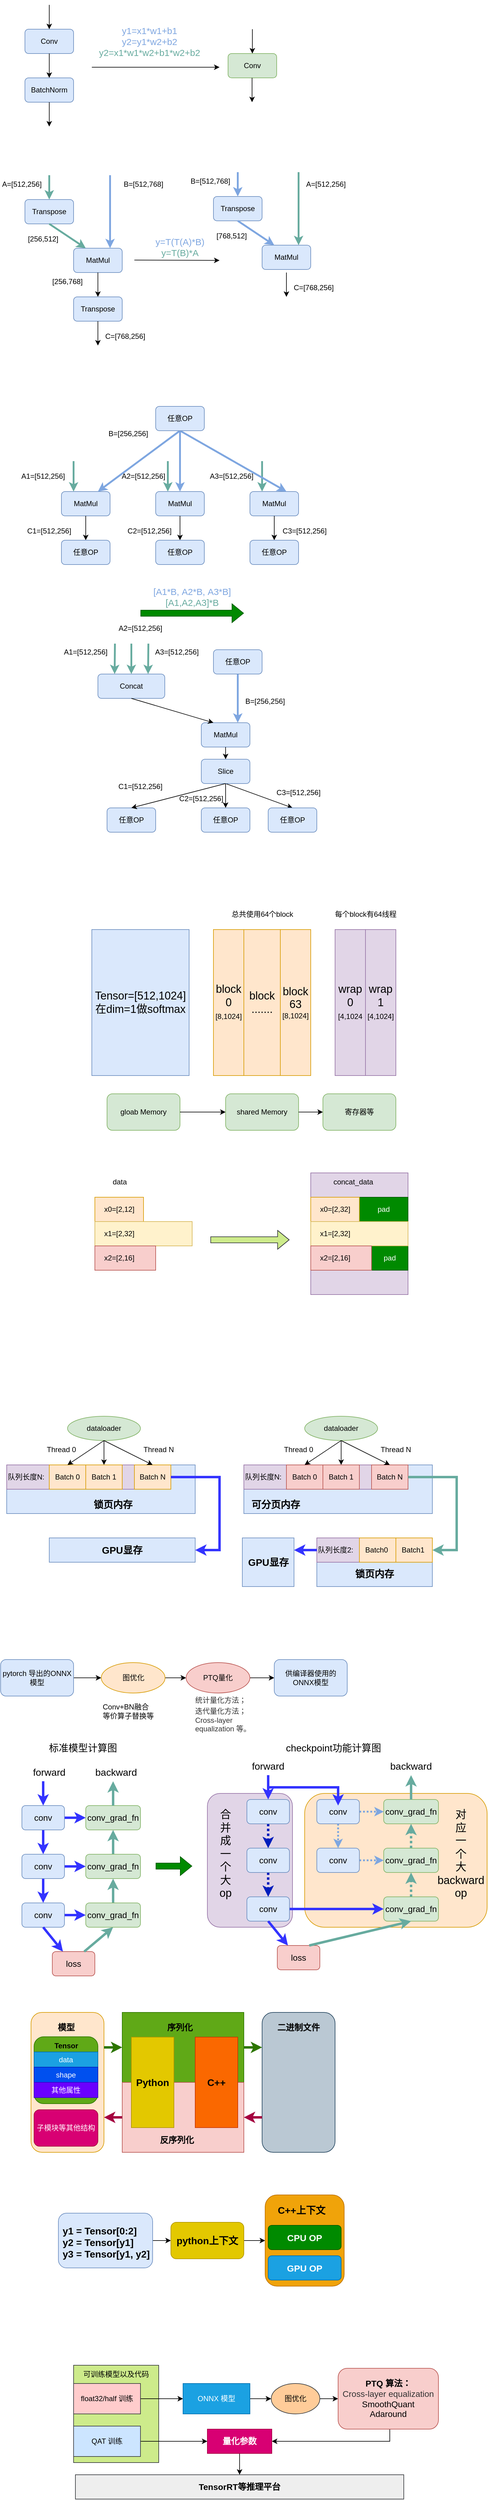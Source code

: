<mxfile version="24.7.6">
  <diagram name="第 1 页" id="ZqgX4_-8nfEaSiUKN6Zx">
    <mxGraphModel dx="920" dy="530" grid="1" gridSize="10" guides="1" tooltips="1" connect="1" arrows="1" fold="1" page="1" pageScale="1" pageWidth="827" pageHeight="1169" math="0" shadow="0">
      <root>
        <mxCell id="0" />
        <mxCell id="1" parent="0" />
        <mxCell id="45_28ugQ_Ss6l7HPSdLf-342" value="" style="rounded=0;whiteSpace=wrap;html=1;fillColor=#e1d5e7;strokeColor=#9673a6;" vertex="1" parent="1">
          <mxGeometry x="550" y="2000" width="160" height="200" as="geometry" />
        </mxCell>
        <mxCell id="45_28ugQ_Ss6l7HPSdLf-302" value="" style="rounded=0;whiteSpace=wrap;html=1;fillColor=#60a917;strokeColor=#2D7600;fontColor=#ffffff;" vertex="1" parent="1">
          <mxGeometry x="240" y="3380" width="200" height="115" as="geometry" />
        </mxCell>
        <mxCell id="45_28ugQ_Ss6l7HPSdLf-309" value="" style="rounded=0;whiteSpace=wrap;html=1;fillColor=#f8cecc;strokeColor=#b85450;" vertex="1" parent="1">
          <mxGeometry x="240" y="3495" width="200" height="115" as="geometry" />
        </mxCell>
        <mxCell id="45_28ugQ_Ss6l7HPSdLf-263" value="" style="rounded=1;whiteSpace=wrap;html=1;fillColor=#ffe6cc;strokeColor=#d79b00;" vertex="1" parent="1">
          <mxGeometry x="540" y="3020" width="300" height="220" as="geometry" />
        </mxCell>
        <mxCell id="45_28ugQ_Ss6l7HPSdLf-260" value="" style="rounded=1;whiteSpace=wrap;html=1;fillColor=#e1d5e7;strokeColor=#9673a6;" vertex="1" parent="1">
          <mxGeometry x="380" y="3020" width="140" height="220" as="geometry" />
        </mxCell>
        <mxCell id="45_28ugQ_Ss6l7HPSdLf-192" value="&lt;div&gt;&lt;b style=&quot;font-size: 16px;&quot;&gt;&lt;br&gt;&lt;/b&gt;&lt;/div&gt;&lt;b style=&quot;font-size: 16px;&quot;&gt;&lt;div&gt;&lt;b style=&quot;background-color: initial;&quot;&gt;&lt;br&gt;&lt;/b&gt;&lt;/div&gt;&lt;div&gt;&lt;b style=&quot;background-color: initial;&quot;&gt;锁页内存&lt;/b&gt;&lt;br&gt;&lt;/div&gt;&lt;/b&gt;" style="rounded=0;whiteSpace=wrap;html=1;fillColor=#dae8fc;strokeColor=#6c8ebf;" vertex="1" parent="1">
          <mxGeometry x="560" y="2600" width="190" height="80" as="geometry" />
        </mxCell>
        <mxCell id="45_28ugQ_Ss6l7HPSdLf-198" value="队列长度2:" style="rounded=0;whiteSpace=wrap;html=1;align=left;fillColor=#e1d5e7;strokeColor=#9673a6;" vertex="1" parent="1">
          <mxGeometry x="560" y="2600" width="190" height="40" as="geometry" />
        </mxCell>
        <mxCell id="45_28ugQ_Ss6l7HPSdLf-181" value="" style="rounded=0;whiteSpace=wrap;html=1;fillColor=#dae8fc;strokeColor=#6c8ebf;" vertex="1" parent="1">
          <mxGeometry x="440" y="2480" width="310" height="80" as="geometry" />
        </mxCell>
        <mxCell id="45_28ugQ_Ss6l7HPSdLf-197" value="队列长度N:" style="rounded=0;whiteSpace=wrap;html=1;align=left;fillColor=#e1d5e7;strokeColor=#9673a6;" vertex="1" parent="1">
          <mxGeometry x="440" y="2480" width="270" height="40" as="geometry" />
        </mxCell>
        <mxCell id="45_28ugQ_Ss6l7HPSdLf-170" value="" style="rounded=0;whiteSpace=wrap;html=1;fillColor=#dae8fc;strokeColor=#6c8ebf;" vertex="1" parent="1">
          <mxGeometry x="50" y="2480" width="310" height="80" as="geometry" />
        </mxCell>
        <mxCell id="45_28ugQ_Ss6l7HPSdLf-196" value="队列长度N:" style="rounded=0;whiteSpace=wrap;html=1;align=left;fillColor=#e1d5e7;strokeColor=#9673a6;" vertex="1" parent="1">
          <mxGeometry x="50" y="2480" width="270" height="40" as="geometry" />
        </mxCell>
        <mxCell id="45_28ugQ_Ss6l7HPSdLf-3" value="Conv" style="rounded=1;whiteSpace=wrap;html=1;fillColor=#dae8fc;strokeColor=#6c8ebf;" vertex="1" parent="1">
          <mxGeometry x="80" y="120" width="80" height="40" as="geometry" />
        </mxCell>
        <mxCell id="45_28ugQ_Ss6l7HPSdLf-4" value="BatchNorm" style="rounded=1;whiteSpace=wrap;html=1;fillColor=#dae8fc;strokeColor=#6c8ebf;" vertex="1" parent="1">
          <mxGeometry x="80" y="200" width="80" height="40" as="geometry" />
        </mxCell>
        <mxCell id="45_28ugQ_Ss6l7HPSdLf-6" value="" style="endArrow=classic;html=1;rounded=0;entryX=0.5;entryY=0;entryDx=0;entryDy=0;" edge="1" parent="1" target="45_28ugQ_Ss6l7HPSdLf-3">
          <mxGeometry width="50" height="50" relative="1" as="geometry">
            <mxPoint x="120" y="80" as="sourcePoint" />
            <mxPoint x="440" y="250" as="targetPoint" />
          </mxGeometry>
        </mxCell>
        <mxCell id="45_28ugQ_Ss6l7HPSdLf-7" value="" style="endArrow=classic;html=1;rounded=0;entryX=0.5;entryY=0;entryDx=0;entryDy=0;exitX=0.5;exitY=1;exitDx=0;exitDy=0;" edge="1" parent="1" source="45_28ugQ_Ss6l7HPSdLf-3" target="45_28ugQ_Ss6l7HPSdLf-4">
          <mxGeometry width="50" height="50" relative="1" as="geometry">
            <mxPoint x="130" y="90" as="sourcePoint" />
            <mxPoint x="130" y="130" as="targetPoint" />
          </mxGeometry>
        </mxCell>
        <mxCell id="45_28ugQ_Ss6l7HPSdLf-8" value="" style="endArrow=classic;html=1;rounded=0;exitX=0.5;exitY=1;exitDx=0;exitDy=0;" edge="1" parent="1" source="45_28ugQ_Ss6l7HPSdLf-4">
          <mxGeometry width="50" height="50" relative="1" as="geometry">
            <mxPoint x="130" y="170" as="sourcePoint" />
            <mxPoint x="120" y="280" as="targetPoint" />
          </mxGeometry>
        </mxCell>
        <mxCell id="45_28ugQ_Ss6l7HPSdLf-9" value="&lt;font color=&quot;#7ea6e0&quot; style=&quot;font-size: 15px;&quot;&gt;y1=x1*w1+b1&lt;/font&gt;&lt;div style=&quot;font-size: 15px;&quot;&gt;&lt;font color=&quot;#7ea6e0&quot; style=&quot;font-size: 15px;&quot;&gt;y2=y1*w2+b2&lt;/font&gt;&lt;/div&gt;&lt;div style=&quot;font-size: 15px;&quot;&gt;&lt;font color=&quot;#67ab9f&quot; style=&quot;font-size: 15px;&quot;&gt;y2=x1*w1*w2+b1*w2+b2&lt;/font&gt;&lt;/div&gt;" style="text;html=1;align=center;verticalAlign=middle;whiteSpace=wrap;rounded=0;" vertex="1" parent="1">
          <mxGeometry x="190" y="102.5" width="190" height="75" as="geometry" />
        </mxCell>
        <mxCell id="45_28ugQ_Ss6l7HPSdLf-10" value="" style="endArrow=classic;html=1;rounded=0;" edge="1" parent="1">
          <mxGeometry width="50" height="50" relative="1" as="geometry">
            <mxPoint x="190" y="182.5" as="sourcePoint" />
            <mxPoint x="400" y="182.5" as="targetPoint" />
          </mxGeometry>
        </mxCell>
        <mxCell id="45_28ugQ_Ss6l7HPSdLf-11" value="Conv" style="rounded=1;whiteSpace=wrap;html=1;fillColor=#d5e8d4;strokeColor=#82b366;" vertex="1" parent="1">
          <mxGeometry x="414" y="160" width="80" height="40" as="geometry" />
        </mxCell>
        <mxCell id="45_28ugQ_Ss6l7HPSdLf-12" value="" style="endArrow=classic;html=1;rounded=0;entryX=0.5;entryY=0;entryDx=0;entryDy=0;" edge="1" parent="1" target="45_28ugQ_Ss6l7HPSdLf-11">
          <mxGeometry width="50" height="50" relative="1" as="geometry">
            <mxPoint x="454" y="120" as="sourcePoint" />
            <mxPoint x="774" y="290" as="targetPoint" />
            <Array as="points" />
          </mxGeometry>
        </mxCell>
        <mxCell id="45_28ugQ_Ss6l7HPSdLf-13" value="" style="endArrow=classic;html=1;rounded=0;entryX=0.5;entryY=0;entryDx=0;entryDy=0;exitX=0.5;exitY=1;exitDx=0;exitDy=0;" edge="1" parent="1">
          <mxGeometry width="50" height="50" relative="1" as="geometry">
            <mxPoint x="453.5" y="200" as="sourcePoint" />
            <mxPoint x="453.5" y="240" as="targetPoint" />
          </mxGeometry>
        </mxCell>
        <mxCell id="45_28ugQ_Ss6l7HPSdLf-14" value="Transpose" style="rounded=1;whiteSpace=wrap;html=1;fillColor=#dae8fc;strokeColor=#6c8ebf;" vertex="1" parent="1">
          <mxGeometry x="80" y="400" width="80" height="40" as="geometry" />
        </mxCell>
        <mxCell id="45_28ugQ_Ss6l7HPSdLf-15" value="MatMul" style="rounded=1;whiteSpace=wrap;html=1;fillColor=#dae8fc;strokeColor=#6c8ebf;" vertex="1" parent="1">
          <mxGeometry x="160" y="480" width="80" height="40" as="geometry" />
        </mxCell>
        <mxCell id="45_28ugQ_Ss6l7HPSdLf-16" value="" style="endArrow=classic;html=1;rounded=0;entryX=0.5;entryY=0;entryDx=0;entryDy=0;strokeWidth=3;strokeColor=#67AB9F;" edge="1" parent="1" target="45_28ugQ_Ss6l7HPSdLf-14">
          <mxGeometry width="50" height="50" relative="1" as="geometry">
            <mxPoint x="120" y="360" as="sourcePoint" />
            <mxPoint x="110" y="320" as="targetPoint" />
          </mxGeometry>
        </mxCell>
        <mxCell id="45_28ugQ_Ss6l7HPSdLf-17" value="A=[512,256]" style="text;html=1;align=center;verticalAlign=middle;whiteSpace=wrap;rounded=0;" vertex="1" parent="1">
          <mxGeometry x="40" y="360" width="70" height="30" as="geometry" />
        </mxCell>
        <mxCell id="45_28ugQ_Ss6l7HPSdLf-18" value="" style="endArrow=classic;html=1;rounded=0;exitX=0.5;exitY=1;exitDx=0;exitDy=0;entryX=0.25;entryY=0;entryDx=0;entryDy=0;strokeWidth=3;strokeColor=#67AB9F;" edge="1" parent="1" source="45_28ugQ_Ss6l7HPSdLf-14" target="45_28ugQ_Ss6l7HPSdLf-15">
          <mxGeometry width="50" height="50" relative="1" as="geometry">
            <mxPoint x="390" y="500" as="sourcePoint" />
            <mxPoint x="440" y="450" as="targetPoint" />
          </mxGeometry>
        </mxCell>
        <mxCell id="45_28ugQ_Ss6l7HPSdLf-19" value="[256,512]" style="text;html=1;align=center;verticalAlign=middle;whiteSpace=wrap;rounded=0;" vertex="1" parent="1">
          <mxGeometry x="80" y="450" width="60" height="30" as="geometry" />
        </mxCell>
        <mxCell id="45_28ugQ_Ss6l7HPSdLf-20" value="" style="endArrow=classic;html=1;rounded=0;entryX=0.75;entryY=0;entryDx=0;entryDy=0;strokeWidth=3;strokeColor=#7EA6E0;" edge="1" parent="1" target="45_28ugQ_Ss6l7HPSdLf-15">
          <mxGeometry width="50" height="50" relative="1" as="geometry">
            <mxPoint x="220" y="360" as="sourcePoint" />
            <mxPoint x="440" y="450" as="targetPoint" />
          </mxGeometry>
        </mxCell>
        <mxCell id="45_28ugQ_Ss6l7HPSdLf-22" value="B=[512,768]" style="text;html=1;align=center;verticalAlign=middle;whiteSpace=wrap;rounded=0;" vertex="1" parent="1">
          <mxGeometry x="240" y="360" width="70" height="30" as="geometry" />
        </mxCell>
        <mxCell id="45_28ugQ_Ss6l7HPSdLf-23" value="" style="endArrow=classic;html=1;rounded=0;" edge="1" parent="1">
          <mxGeometry width="50" height="50" relative="1" as="geometry">
            <mxPoint x="200" y="520" as="sourcePoint" />
            <mxPoint x="200" y="560" as="targetPoint" />
          </mxGeometry>
        </mxCell>
        <mxCell id="45_28ugQ_Ss6l7HPSdLf-24" value="Transpose" style="rounded=1;whiteSpace=wrap;html=1;fillColor=#dae8fc;strokeColor=#6c8ebf;" vertex="1" parent="1">
          <mxGeometry x="160" y="560" width="80" height="40" as="geometry" />
        </mxCell>
        <mxCell id="45_28ugQ_Ss6l7HPSdLf-25" value="" style="endArrow=classic;html=1;rounded=0;exitX=0.5;exitY=1;exitDx=0;exitDy=0;" edge="1" parent="1" source="45_28ugQ_Ss6l7HPSdLf-24">
          <mxGeometry width="50" height="50" relative="1" as="geometry">
            <mxPoint x="130" y="370" as="sourcePoint" />
            <mxPoint x="200" y="640" as="targetPoint" />
          </mxGeometry>
        </mxCell>
        <mxCell id="45_28ugQ_Ss6l7HPSdLf-26" value="C=[768,256]" style="text;html=1;align=center;verticalAlign=middle;whiteSpace=wrap;rounded=0;" vertex="1" parent="1">
          <mxGeometry x="210" y="610" width="70" height="30" as="geometry" />
        </mxCell>
        <mxCell id="45_28ugQ_Ss6l7HPSdLf-27" value="[256,768]" style="text;html=1;align=center;verticalAlign=middle;whiteSpace=wrap;rounded=0;" vertex="1" parent="1">
          <mxGeometry x="120" y="520" width="60" height="30" as="geometry" />
        </mxCell>
        <mxCell id="45_28ugQ_Ss6l7HPSdLf-28" value="&lt;font color=&quot;#7ea6e0&quot;&gt;&lt;span style=&quot;font-size: 15px;&quot;&gt;y=T(T(A)*B)&lt;/span&gt;&lt;/font&gt;&lt;br&gt;&lt;div style=&quot;font-size: 15px;&quot;&gt;&lt;font color=&quot;#67ab9f&quot;&gt;y=T(B)*A&lt;/font&gt;&lt;/div&gt;" style="text;html=1;align=center;verticalAlign=middle;whiteSpace=wrap;rounded=0;" vertex="1" parent="1">
          <mxGeometry x="240" y="440" width="190" height="75" as="geometry" />
        </mxCell>
        <mxCell id="45_28ugQ_Ss6l7HPSdLf-29" value="" style="endArrow=classic;html=1;rounded=0;" edge="1" parent="1">
          <mxGeometry width="50" height="50" relative="1" as="geometry">
            <mxPoint x="260" y="499.5" as="sourcePoint" />
            <mxPoint x="400" y="500" as="targetPoint" />
          </mxGeometry>
        </mxCell>
        <mxCell id="45_28ugQ_Ss6l7HPSdLf-30" value="Transpose" style="rounded=1;whiteSpace=wrap;html=1;fillColor=#dae8fc;strokeColor=#6c8ebf;" vertex="1" parent="1">
          <mxGeometry x="390" y="395" width="80" height="40" as="geometry" />
        </mxCell>
        <mxCell id="45_28ugQ_Ss6l7HPSdLf-31" value="MatMul" style="rounded=1;whiteSpace=wrap;html=1;fillColor=#dae8fc;strokeColor=#6c8ebf;" vertex="1" parent="1">
          <mxGeometry x="470" y="475" width="80" height="40" as="geometry" />
        </mxCell>
        <mxCell id="45_28ugQ_Ss6l7HPSdLf-32" value="" style="endArrow=classic;html=1;rounded=0;entryX=0.5;entryY=0;entryDx=0;entryDy=0;strokeWidth=3;strokeColor=#7EA6E0;" edge="1" parent="1" target="45_28ugQ_Ss6l7HPSdLf-30">
          <mxGeometry width="50" height="50" relative="1" as="geometry">
            <mxPoint x="430" y="355" as="sourcePoint" />
            <mxPoint x="420" y="315" as="targetPoint" />
          </mxGeometry>
        </mxCell>
        <mxCell id="45_28ugQ_Ss6l7HPSdLf-33" value="B=[512,768]" style="text;html=1;align=center;verticalAlign=middle;whiteSpace=wrap;rounded=0;" vertex="1" parent="1">
          <mxGeometry x="350" y="355" width="70" height="30" as="geometry" />
        </mxCell>
        <mxCell id="45_28ugQ_Ss6l7HPSdLf-34" value="" style="endArrow=classic;html=1;rounded=0;exitX=0.5;exitY=1;exitDx=0;exitDy=0;entryX=0.25;entryY=0;entryDx=0;entryDy=0;strokeWidth=3;strokeColor=#7EA6E0;" edge="1" parent="1" source="45_28ugQ_Ss6l7HPSdLf-30" target="45_28ugQ_Ss6l7HPSdLf-31">
          <mxGeometry width="50" height="50" relative="1" as="geometry">
            <mxPoint x="700" y="495" as="sourcePoint" />
            <mxPoint x="750" y="445" as="targetPoint" />
          </mxGeometry>
        </mxCell>
        <mxCell id="45_28ugQ_Ss6l7HPSdLf-35" value="[768,512]" style="text;html=1;align=center;verticalAlign=middle;whiteSpace=wrap;rounded=0;" vertex="1" parent="1">
          <mxGeometry x="390" y="445" width="60" height="30" as="geometry" />
        </mxCell>
        <mxCell id="45_28ugQ_Ss6l7HPSdLf-36" value="" style="endArrow=classic;html=1;rounded=0;entryX=0.75;entryY=0;entryDx=0;entryDy=0;strokeWidth=3;strokeColor=#67AB9F;" edge="1" parent="1" target="45_28ugQ_Ss6l7HPSdLf-31">
          <mxGeometry width="50" height="50" relative="1" as="geometry">
            <mxPoint x="530" y="355" as="sourcePoint" />
            <mxPoint x="750" y="445" as="targetPoint" />
          </mxGeometry>
        </mxCell>
        <mxCell id="45_28ugQ_Ss6l7HPSdLf-37" value="A=[512,256]" style="text;html=1;align=center;verticalAlign=middle;whiteSpace=wrap;rounded=0;" vertex="1" parent="1">
          <mxGeometry x="540" y="360" width="70" height="30" as="geometry" />
        </mxCell>
        <mxCell id="45_28ugQ_Ss6l7HPSdLf-38" value="" style="endArrow=classic;html=1;rounded=0;exitX=0.5;exitY=1;exitDx=0;exitDy=0;" edge="1" parent="1">
          <mxGeometry width="50" height="50" relative="1" as="geometry">
            <mxPoint x="510" y="520" as="sourcePoint" />
            <mxPoint x="510" y="560" as="targetPoint" />
          </mxGeometry>
        </mxCell>
        <mxCell id="45_28ugQ_Ss6l7HPSdLf-39" value="C=[768,256]" style="text;html=1;align=center;verticalAlign=middle;whiteSpace=wrap;rounded=0;" vertex="1" parent="1">
          <mxGeometry x="520" y="530" width="70" height="30" as="geometry" />
        </mxCell>
        <mxCell id="45_28ugQ_Ss6l7HPSdLf-70" value="&lt;div style=&quot;font-size: 15px;&quot;&gt;&lt;font color=&quot;#7ea6e0&quot;&gt;[A1*B,&amp;nbsp;&lt;span style=&quot;background-color: initial;&quot;&gt;A2*B,&amp;nbsp;&lt;/span&gt;&lt;span style=&quot;background-color: initial;&quot;&gt;A3*B]&lt;/span&gt;&lt;/font&gt;&lt;/div&gt;&lt;div style=&quot;font-size: 15px;&quot;&gt;&lt;span style=&quot;background-color: initial;&quot;&gt;&lt;font color=&quot;#67ab9f&quot;&gt;[A1,A2,A3]*B&lt;/font&gt;&lt;/span&gt;&lt;/div&gt;" style="text;html=1;align=center;verticalAlign=middle;whiteSpace=wrap;rounded=0;" vertex="1" parent="1">
          <mxGeometry x="260" y="1015" width="190" height="75" as="geometry" />
        </mxCell>
        <mxCell id="45_28ugQ_Ss6l7HPSdLf-109" value="" style="group" vertex="1" connectable="0" parent="1">
          <mxGeometry x="70" y="740" width="510" height="260" as="geometry" />
        </mxCell>
        <mxCell id="45_28ugQ_Ss6l7HPSdLf-41" value="MatMul" style="rounded=1;whiteSpace=wrap;html=1;fillColor=#dae8fc;strokeColor=#6c8ebf;" vertex="1" parent="45_28ugQ_Ss6l7HPSdLf-109">
          <mxGeometry x="70" y="140" width="80" height="40" as="geometry" />
        </mxCell>
        <mxCell id="45_28ugQ_Ss6l7HPSdLf-42" value="" style="endArrow=classic;html=1;rounded=0;entryX=0.25;entryY=0;entryDx=0;entryDy=0;strokeWidth=3;strokeColor=#67AB9F;" edge="1" parent="45_28ugQ_Ss6l7HPSdLf-109" target="45_28ugQ_Ss6l7HPSdLf-41">
          <mxGeometry width="50" height="50" relative="1" as="geometry">
            <mxPoint x="90" y="90" as="sourcePoint" />
            <mxPoint x="350" y="110" as="targetPoint" />
          </mxGeometry>
        </mxCell>
        <mxCell id="45_28ugQ_Ss6l7HPSdLf-43" value="" style="endArrow=classic;html=1;rounded=0;entryX=0.75;entryY=0;entryDx=0;entryDy=0;strokeWidth=3;strokeColor=#7EA6E0;exitX=0.5;exitY=1;exitDx=0;exitDy=0;" edge="1" parent="45_28ugQ_Ss6l7HPSdLf-109" target="45_28ugQ_Ss6l7HPSdLf-41" source="45_28ugQ_Ss6l7HPSdLf-76">
          <mxGeometry width="50" height="50" relative="1" as="geometry">
            <mxPoint x="260" y="41" as="sourcePoint" />
            <mxPoint x="350" y="110" as="targetPoint" />
          </mxGeometry>
        </mxCell>
        <mxCell id="45_28ugQ_Ss6l7HPSdLf-44" value="A1=[512,256]" style="text;html=1;align=center;verticalAlign=middle;whiteSpace=wrap;rounded=0;" vertex="1" parent="45_28ugQ_Ss6l7HPSdLf-109">
          <mxGeometry y="100" width="80" height="30" as="geometry" />
        </mxCell>
        <mxCell id="45_28ugQ_Ss6l7HPSdLf-45" value="B=[256,256]" style="text;html=1;align=center;verticalAlign=middle;whiteSpace=wrap;rounded=0;" vertex="1" parent="45_28ugQ_Ss6l7HPSdLf-109">
          <mxGeometry x="140" y="30" width="80" height="30" as="geometry" />
        </mxCell>
        <mxCell id="45_28ugQ_Ss6l7HPSdLf-46" value="" style="endArrow=classic;html=1;rounded=0;exitX=0.5;exitY=1;exitDx=0;exitDy=0;" edge="1" parent="45_28ugQ_Ss6l7HPSdLf-109" source="45_28ugQ_Ss6l7HPSdLf-41">
          <mxGeometry width="50" height="50" relative="1" as="geometry">
            <mxPoint x="90" y="260" as="sourcePoint" />
            <mxPoint x="110" y="220" as="targetPoint" />
          </mxGeometry>
        </mxCell>
        <mxCell id="45_28ugQ_Ss6l7HPSdLf-54" value="C1=[512,256]" style="text;html=1;align=center;verticalAlign=middle;whiteSpace=wrap;rounded=0;" vertex="1" parent="45_28ugQ_Ss6l7HPSdLf-109">
          <mxGeometry x="10" y="190" width="80" height="30" as="geometry" />
        </mxCell>
        <mxCell id="45_28ugQ_Ss6l7HPSdLf-56" value="MatMul" style="rounded=1;whiteSpace=wrap;html=1;fillColor=#dae8fc;strokeColor=#6c8ebf;" vertex="1" parent="45_28ugQ_Ss6l7HPSdLf-109">
          <mxGeometry x="225" y="140" width="80" height="40" as="geometry" />
        </mxCell>
        <mxCell id="45_28ugQ_Ss6l7HPSdLf-57" value="" style="endArrow=classic;html=1;rounded=0;entryX=0.25;entryY=0;entryDx=0;entryDy=0;strokeWidth=3;strokeColor=#67AB9F;" edge="1" parent="45_28ugQ_Ss6l7HPSdLf-109" target="45_28ugQ_Ss6l7HPSdLf-56">
          <mxGeometry width="50" height="50" relative="1" as="geometry">
            <mxPoint x="245" y="90" as="sourcePoint" />
            <mxPoint x="505" y="110" as="targetPoint" />
          </mxGeometry>
        </mxCell>
        <mxCell id="45_28ugQ_Ss6l7HPSdLf-58" value="" style="endArrow=classic;html=1;rounded=0;strokeWidth=3;strokeColor=#7EA6E0;exitX=0.5;exitY=1;exitDx=0;exitDy=0;entryX=0.5;entryY=0;entryDx=0;entryDy=0;" edge="1" parent="45_28ugQ_Ss6l7HPSdLf-109" target="45_28ugQ_Ss6l7HPSdLf-56" source="45_28ugQ_Ss6l7HPSdLf-76">
          <mxGeometry width="50" height="50" relative="1" as="geometry">
            <mxPoint x="285" y="90" as="sourcePoint" />
            <mxPoint x="280" y="130" as="targetPoint" />
          </mxGeometry>
        </mxCell>
        <mxCell id="45_28ugQ_Ss6l7HPSdLf-59" value="A2=[512,256]" style="text;html=1;align=center;verticalAlign=middle;whiteSpace=wrap;rounded=0;" vertex="1" parent="45_28ugQ_Ss6l7HPSdLf-109">
          <mxGeometry x="165" y="100" width="80" height="30" as="geometry" />
        </mxCell>
        <mxCell id="45_28ugQ_Ss6l7HPSdLf-61" value="" style="endArrow=classic;html=1;rounded=0;exitX=0.5;exitY=1;exitDx=0;exitDy=0;" edge="1" parent="45_28ugQ_Ss6l7HPSdLf-109" source="45_28ugQ_Ss6l7HPSdLf-56">
          <mxGeometry width="50" height="50" relative="1" as="geometry">
            <mxPoint x="245" y="260" as="sourcePoint" />
            <mxPoint x="265" y="220" as="targetPoint" />
          </mxGeometry>
        </mxCell>
        <mxCell id="45_28ugQ_Ss6l7HPSdLf-62" value="C2=[512,256]" style="text;html=1;align=center;verticalAlign=middle;whiteSpace=wrap;rounded=0;" vertex="1" parent="45_28ugQ_Ss6l7HPSdLf-109">
          <mxGeometry x="175" y="190" width="80" height="30" as="geometry" />
        </mxCell>
        <mxCell id="45_28ugQ_Ss6l7HPSdLf-63" value="MatMul" style="rounded=1;whiteSpace=wrap;html=1;fillColor=#dae8fc;strokeColor=#6c8ebf;" vertex="1" parent="45_28ugQ_Ss6l7HPSdLf-109">
          <mxGeometry x="380" y="140" width="80" height="40" as="geometry" />
        </mxCell>
        <mxCell id="45_28ugQ_Ss6l7HPSdLf-64" value="" style="endArrow=classic;html=1;rounded=0;entryX=0.25;entryY=0;entryDx=0;entryDy=0;strokeWidth=3;strokeColor=#67AB9F;" edge="1" parent="45_28ugQ_Ss6l7HPSdLf-109" target="45_28ugQ_Ss6l7HPSdLf-63">
          <mxGeometry width="50" height="50" relative="1" as="geometry">
            <mxPoint x="400" y="90" as="sourcePoint" />
            <mxPoint x="660" y="110" as="targetPoint" />
          </mxGeometry>
        </mxCell>
        <mxCell id="45_28ugQ_Ss6l7HPSdLf-65" value="" style="endArrow=classic;html=1;rounded=0;entryX=0.75;entryY=0;entryDx=0;entryDy=0;strokeWidth=3;strokeColor=#7EA6E0;exitX=0.5;exitY=1;exitDx=0;exitDy=0;" edge="1" parent="45_28ugQ_Ss6l7HPSdLf-109" target="45_28ugQ_Ss6l7HPSdLf-63" source="45_28ugQ_Ss6l7HPSdLf-76">
          <mxGeometry width="50" height="50" relative="1" as="geometry">
            <mxPoint x="450" y="90" as="sourcePoint" />
            <mxPoint x="670" y="110" as="targetPoint" />
          </mxGeometry>
        </mxCell>
        <mxCell id="45_28ugQ_Ss6l7HPSdLf-66" value="A3=[512,256]" style="text;html=1;align=center;verticalAlign=middle;whiteSpace=wrap;rounded=0;" vertex="1" parent="45_28ugQ_Ss6l7HPSdLf-109">
          <mxGeometry x="310" y="100" width="80" height="30" as="geometry" />
        </mxCell>
        <mxCell id="45_28ugQ_Ss6l7HPSdLf-68" value="" style="endArrow=classic;html=1;rounded=0;exitX=0.5;exitY=1;exitDx=0;exitDy=0;entryX=0.5;entryY=0;entryDx=0;entryDy=0;" edge="1" parent="45_28ugQ_Ss6l7HPSdLf-109" source="45_28ugQ_Ss6l7HPSdLf-63" target="45_28ugQ_Ss6l7HPSdLf-75">
          <mxGeometry width="50" height="50" relative="1" as="geometry">
            <mxPoint x="410" y="260" as="sourcePoint" />
            <mxPoint x="430" y="220" as="targetPoint" />
          </mxGeometry>
        </mxCell>
        <mxCell id="45_28ugQ_Ss6l7HPSdLf-69" value="C3=[512,256]" style="text;html=1;align=center;verticalAlign=middle;whiteSpace=wrap;rounded=0;" vertex="1" parent="45_28ugQ_Ss6l7HPSdLf-109">
          <mxGeometry x="430" y="190" width="80" height="30" as="geometry" />
        </mxCell>
        <mxCell id="45_28ugQ_Ss6l7HPSdLf-72" value="任意OP" style="rounded=1;whiteSpace=wrap;html=1;fillColor=#dae8fc;strokeColor=#6c8ebf;" vertex="1" parent="45_28ugQ_Ss6l7HPSdLf-109">
          <mxGeometry x="70" y="220" width="80" height="40" as="geometry" />
        </mxCell>
        <mxCell id="45_28ugQ_Ss6l7HPSdLf-74" value="任意OP" style="rounded=1;whiteSpace=wrap;html=1;fillColor=#dae8fc;strokeColor=#6c8ebf;" vertex="1" parent="45_28ugQ_Ss6l7HPSdLf-109">
          <mxGeometry x="225" y="220" width="80" height="40" as="geometry" />
        </mxCell>
        <mxCell id="45_28ugQ_Ss6l7HPSdLf-75" value="任意OP" style="rounded=1;whiteSpace=wrap;html=1;fillColor=#dae8fc;strokeColor=#6c8ebf;" vertex="1" parent="45_28ugQ_Ss6l7HPSdLf-109">
          <mxGeometry x="380" y="220" width="80" height="40" as="geometry" />
        </mxCell>
        <mxCell id="45_28ugQ_Ss6l7HPSdLf-76" value="任意OP" style="rounded=1;whiteSpace=wrap;html=1;fillColor=#dae8fc;strokeColor=#6c8ebf;" vertex="1" parent="45_28ugQ_Ss6l7HPSdLf-109">
          <mxGeometry x="225" width="80" height="40" as="geometry" />
        </mxCell>
        <mxCell id="45_28ugQ_Ss6l7HPSdLf-110" value="" style="group" vertex="1" connectable="0" parent="1">
          <mxGeometry x="140" y="1090" width="430" height="350" as="geometry" />
        </mxCell>
        <mxCell id="45_28ugQ_Ss6l7HPSdLf-79" value="Concat" style="rounded=1;whiteSpace=wrap;html=1;fillColor=#dae8fc;strokeColor=#6c8ebf;" vertex="1" parent="45_28ugQ_Ss6l7HPSdLf-110">
          <mxGeometry x="60" y="90" width="110" height="40" as="geometry" />
        </mxCell>
        <mxCell id="45_28ugQ_Ss6l7HPSdLf-80" value="" style="endArrow=classic;html=1;rounded=0;entryX=0.25;entryY=0;entryDx=0;entryDy=0;strokeWidth=3;strokeColor=#67AB9F;" edge="1" parent="45_28ugQ_Ss6l7HPSdLf-110" target="45_28ugQ_Ss6l7HPSdLf-79">
          <mxGeometry width="50" height="50" relative="1" as="geometry">
            <mxPoint x="88" y="40" as="sourcePoint" />
            <mxPoint x="380" y="130" as="targetPoint" />
          </mxGeometry>
        </mxCell>
        <mxCell id="45_28ugQ_Ss6l7HPSdLf-82" value="A1=[512,256]" style="text;html=1;align=center;verticalAlign=middle;whiteSpace=wrap;rounded=0;" vertex="1" parent="45_28ugQ_Ss6l7HPSdLf-110">
          <mxGeometry y="39" width="80" height="30" as="geometry" />
        </mxCell>
        <mxCell id="45_28ugQ_Ss6l7HPSdLf-83" value="B=[256,256]" style="text;html=1;align=center;verticalAlign=middle;whiteSpace=wrap;rounded=0;" vertex="1" parent="45_28ugQ_Ss6l7HPSdLf-110">
          <mxGeometry x="295" y="120" width="80" height="30" as="geometry" />
        </mxCell>
        <mxCell id="45_28ugQ_Ss6l7HPSdLf-85" value="C1=[512,256]" style="text;html=1;align=center;verticalAlign=middle;whiteSpace=wrap;rounded=0;" vertex="1" parent="45_28ugQ_Ss6l7HPSdLf-110">
          <mxGeometry x="90" y="260" width="80" height="30" as="geometry" />
        </mxCell>
        <mxCell id="45_28ugQ_Ss6l7HPSdLf-87" value="" style="endArrow=classic;html=1;rounded=0;entryX=0.5;entryY=0;entryDx=0;entryDy=0;strokeWidth=3;strokeColor=#67AB9F;" edge="1" parent="45_28ugQ_Ss6l7HPSdLf-110" target="45_28ugQ_Ss6l7HPSdLf-79">
          <mxGeometry width="50" height="50" relative="1" as="geometry">
            <mxPoint x="115" y="40" as="sourcePoint" />
            <mxPoint x="275" y="160" as="targetPoint" />
          </mxGeometry>
        </mxCell>
        <mxCell id="45_28ugQ_Ss6l7HPSdLf-89" value="A2=[512,256]" style="text;html=1;align=center;verticalAlign=middle;whiteSpace=wrap;rounded=0;" vertex="1" parent="45_28ugQ_Ss6l7HPSdLf-110">
          <mxGeometry x="90" width="80" height="30" as="geometry" />
        </mxCell>
        <mxCell id="45_28ugQ_Ss6l7HPSdLf-90" value="" style="endArrow=classic;html=1;rounded=0;exitX=0.5;exitY=1;exitDx=0;exitDy=0;entryX=0.5;entryY=0;entryDx=0;entryDy=0;" edge="1" parent="45_28ugQ_Ss6l7HPSdLf-110" source="45_28ugQ_Ss6l7HPSdLf-92" target="45_28ugQ_Ss6l7HPSdLf-99">
          <mxGeometry width="50" height="50" relative="1" as="geometry">
            <mxPoint x="285" y="290" as="sourcePoint" />
            <mxPoint x="285" y="330" as="targetPoint" />
          </mxGeometry>
        </mxCell>
        <mxCell id="45_28ugQ_Ss6l7HPSdLf-91" value="C2=[512,256]" style="text;html=1;align=center;verticalAlign=middle;whiteSpace=wrap;rounded=0;" vertex="1" parent="45_28ugQ_Ss6l7HPSdLf-110">
          <mxGeometry x="190" y="280" width="80" height="30" as="geometry" />
        </mxCell>
        <mxCell id="45_28ugQ_Ss6l7HPSdLf-93" value="" style="endArrow=classic;html=1;rounded=0;strokeWidth=3;strokeColor=#67AB9F;entryX=0.75;entryY=0;entryDx=0;entryDy=0;" edge="1" parent="45_28ugQ_Ss6l7HPSdLf-110" target="45_28ugQ_Ss6l7HPSdLf-79">
          <mxGeometry width="50" height="50" relative="1" as="geometry">
            <mxPoint x="143" y="40" as="sourcePoint" />
            <mxPoint x="440" y="160" as="targetPoint" />
          </mxGeometry>
        </mxCell>
        <mxCell id="45_28ugQ_Ss6l7HPSdLf-94" value="" style="endArrow=classic;html=1;rounded=0;entryX=0.75;entryY=0;entryDx=0;entryDy=0;strokeWidth=3;strokeColor=#7EA6E0;exitX=0.5;exitY=1;exitDx=0;exitDy=0;" edge="1" parent="45_28ugQ_Ss6l7HPSdLf-110" source="45_28ugQ_Ss6l7HPSdLf-101" target="45_28ugQ_Ss6l7HPSdLf-102">
          <mxGeometry width="50" height="50" relative="1" as="geometry">
            <mxPoint x="480" y="110" as="sourcePoint" />
            <mxPoint x="700" y="130" as="targetPoint" />
          </mxGeometry>
        </mxCell>
        <mxCell id="45_28ugQ_Ss6l7HPSdLf-95" value="A3=[512,256]" style="text;html=1;align=center;verticalAlign=middle;whiteSpace=wrap;rounded=0;" vertex="1" parent="45_28ugQ_Ss6l7HPSdLf-110">
          <mxGeometry x="150" y="39" width="80" height="30" as="geometry" />
        </mxCell>
        <mxCell id="45_28ugQ_Ss6l7HPSdLf-96" value="" style="endArrow=classic;html=1;rounded=0;exitX=0.5;exitY=1;exitDx=0;exitDy=0;entryX=0.5;entryY=0;entryDx=0;entryDy=0;" edge="1" parent="45_28ugQ_Ss6l7HPSdLf-110" source="45_28ugQ_Ss6l7HPSdLf-92" target="45_28ugQ_Ss6l7HPSdLf-100">
          <mxGeometry width="50" height="50" relative="1" as="geometry">
            <mxPoint x="430" y="370" as="sourcePoint" />
            <mxPoint x="450" y="330" as="targetPoint" />
          </mxGeometry>
        </mxCell>
        <mxCell id="45_28ugQ_Ss6l7HPSdLf-97" value="C3=[512,256]" style="text;html=1;align=center;verticalAlign=middle;whiteSpace=wrap;rounded=0;" vertex="1" parent="45_28ugQ_Ss6l7HPSdLf-110">
          <mxGeometry x="350" y="270" width="80" height="30" as="geometry" />
        </mxCell>
        <mxCell id="45_28ugQ_Ss6l7HPSdLf-98" value="任意OP" style="rounded=1;whiteSpace=wrap;html=1;fillColor=#dae8fc;strokeColor=#6c8ebf;" vertex="1" parent="45_28ugQ_Ss6l7HPSdLf-110">
          <mxGeometry x="75" y="310" width="80" height="40" as="geometry" />
        </mxCell>
        <mxCell id="45_28ugQ_Ss6l7HPSdLf-99" value="任意OP" style="rounded=1;whiteSpace=wrap;html=1;fillColor=#dae8fc;strokeColor=#6c8ebf;" vertex="1" parent="45_28ugQ_Ss6l7HPSdLf-110">
          <mxGeometry x="230" y="310" width="80" height="40" as="geometry" />
        </mxCell>
        <mxCell id="45_28ugQ_Ss6l7HPSdLf-100" value="任意OP" style="rounded=1;whiteSpace=wrap;html=1;fillColor=#dae8fc;strokeColor=#6c8ebf;" vertex="1" parent="45_28ugQ_Ss6l7HPSdLf-110">
          <mxGeometry x="340" y="310" width="80" height="40" as="geometry" />
        </mxCell>
        <mxCell id="45_28ugQ_Ss6l7HPSdLf-101" value="任意OP" style="rounded=1;whiteSpace=wrap;html=1;fillColor=#dae8fc;strokeColor=#6c8ebf;" vertex="1" parent="45_28ugQ_Ss6l7HPSdLf-110">
          <mxGeometry x="250" y="50" width="80" height="40" as="geometry" />
        </mxCell>
        <mxCell id="45_28ugQ_Ss6l7HPSdLf-102" value="MatMul" style="rounded=1;whiteSpace=wrap;html=1;fillColor=#dae8fc;strokeColor=#6c8ebf;" vertex="1" parent="45_28ugQ_Ss6l7HPSdLf-110">
          <mxGeometry x="230" y="170" width="80" height="40" as="geometry" />
        </mxCell>
        <mxCell id="45_28ugQ_Ss6l7HPSdLf-92" value="Slice" style="rounded=1;whiteSpace=wrap;html=1;fillColor=#dae8fc;strokeColor=#6c8ebf;" vertex="1" parent="45_28ugQ_Ss6l7HPSdLf-110">
          <mxGeometry x="230" y="230" width="80" height="40" as="geometry" />
        </mxCell>
        <mxCell id="45_28ugQ_Ss6l7HPSdLf-104" value="" style="endArrow=classic;html=1;rounded=0;exitX=0.5;exitY=1;exitDx=0;exitDy=0;entryX=0.25;entryY=0;entryDx=0;entryDy=0;" edge="1" parent="45_28ugQ_Ss6l7HPSdLf-110" source="45_28ugQ_Ss6l7HPSdLf-79" target="45_28ugQ_Ss6l7HPSdLf-102">
          <mxGeometry width="50" height="50" relative="1" as="geometry">
            <mxPoint x="130" y="220" as="sourcePoint" />
            <mxPoint x="180" y="170" as="targetPoint" />
          </mxGeometry>
        </mxCell>
        <mxCell id="45_28ugQ_Ss6l7HPSdLf-106" value="" style="endArrow=classic;html=1;rounded=0;exitX=0.5;exitY=1;exitDx=0;exitDy=0;entryX=0.5;entryY=0;entryDx=0;entryDy=0;" edge="1" parent="45_28ugQ_Ss6l7HPSdLf-110" source="45_28ugQ_Ss6l7HPSdLf-102" target="45_28ugQ_Ss6l7HPSdLf-92">
          <mxGeometry width="50" height="50" relative="1" as="geometry">
            <mxPoint x="450" y="250" as="sourcePoint" />
            <mxPoint x="500" y="200" as="targetPoint" />
          </mxGeometry>
        </mxCell>
        <mxCell id="45_28ugQ_Ss6l7HPSdLf-108" value="" style="endArrow=classic;html=1;rounded=0;entryX=0.5;entryY=0;entryDx=0;entryDy=0;" edge="1" parent="45_28ugQ_Ss6l7HPSdLf-110" target="45_28ugQ_Ss6l7HPSdLf-98">
          <mxGeometry width="50" height="50" relative="1" as="geometry">
            <mxPoint x="270" y="270" as="sourcePoint" />
            <mxPoint x="100" y="280" as="targetPoint" />
          </mxGeometry>
        </mxCell>
        <mxCell id="45_28ugQ_Ss6l7HPSdLf-137" value="" style="group" vertex="1" connectable="0" parent="1">
          <mxGeometry x="190" y="1560" width="510" height="370" as="geometry" />
        </mxCell>
        <mxCell id="45_28ugQ_Ss6l7HPSdLf-113" value="&lt;font style=&quot;font-size: 18px;&quot;&gt;Tensor=[512,1024]&lt;/font&gt;&lt;div style=&quot;font-size: 18px;&quot;&gt;&lt;font style=&quot;font-size: 18px;&quot;&gt;在dim=1做softmax&lt;/font&gt;&lt;/div&gt;" style="rounded=0;whiteSpace=wrap;html=1;fillColor=#dae8fc;strokeColor=#6c8ebf;" vertex="1" parent="45_28ugQ_Ss6l7HPSdLf-137">
          <mxGeometry y="40" width="160" height="240" as="geometry" />
        </mxCell>
        <mxCell id="45_28ugQ_Ss6l7HPSdLf-114" value="" style="rounded=0;whiteSpace=wrap;html=1;fillColor=#dae8fc;strokeColor=#6c8ebf;" vertex="1" parent="45_28ugQ_Ss6l7HPSdLf-137">
          <mxGeometry x="200" y="40" width="160" height="240" as="geometry" />
        </mxCell>
        <mxCell id="45_28ugQ_Ss6l7HPSdLf-115" value="&lt;font style=&quot;font-size: 18px;&quot;&gt;block&lt;/font&gt;&lt;div style=&quot;font-size: 18px;&quot;&gt;&lt;font style=&quot;font-size: 18px;&quot;&gt;0&lt;/font&gt;&lt;/div&gt;&lt;div style=&quot;font-size: 18px;&quot;&gt;&lt;font style=&quot;font-size: 18px;&quot;&gt;&lt;span style=&quot;font-size: 12px;&quot;&gt;[8,1024]&lt;/span&gt;&lt;br&gt;&lt;/font&gt;&lt;/div&gt;" style="rounded=0;whiteSpace=wrap;html=1;fillColor=#ffe6cc;strokeColor=#d79b00;" vertex="1" parent="45_28ugQ_Ss6l7HPSdLf-137">
          <mxGeometry x="200" y="40" width="50" height="240" as="geometry" />
        </mxCell>
        <mxCell id="45_28ugQ_Ss6l7HPSdLf-120" value="&lt;font style=&quot;font-size: 18px;&quot;&gt;block&lt;/font&gt;&lt;div style=&quot;font-size: 18px;&quot;&gt;&lt;font style=&quot;font-size: 18px;&quot;&gt;63&lt;/font&gt;&lt;/div&gt;&lt;div style=&quot;&quot;&gt;&lt;font style=&quot;font-size: 12px;&quot;&gt;[8,1024]&lt;/font&gt;&lt;/div&gt;" style="rounded=0;whiteSpace=wrap;html=1;fillColor=#ffe6cc;strokeColor=#d79b00;" vertex="1" parent="45_28ugQ_Ss6l7HPSdLf-137">
          <mxGeometry x="310" y="40" width="50" height="240" as="geometry" />
        </mxCell>
        <mxCell id="45_28ugQ_Ss6l7HPSdLf-121" value="&lt;font style=&quot;font-size: 18px;&quot;&gt;block&lt;/font&gt;&lt;div style=&quot;font-size: 18px;&quot;&gt;&lt;font style=&quot;font-size: 18px;&quot;&gt;.......&lt;/font&gt;&lt;/div&gt;" style="rounded=0;whiteSpace=wrap;html=1;fillColor=#ffe6cc;strokeColor=#d79b00;" vertex="1" parent="45_28ugQ_Ss6l7HPSdLf-137">
          <mxGeometry x="250" y="40" width="60" height="240" as="geometry" />
        </mxCell>
        <mxCell id="45_28ugQ_Ss6l7HPSdLf-126" value="&lt;div style=&quot;font-size: 18px;&quot;&gt;&lt;br&gt;&lt;/div&gt;" style="rounded=0;whiteSpace=wrap;html=1;fillColor=#ffe6cc;strokeColor=#d79b00;" vertex="1" parent="45_28ugQ_Ss6l7HPSdLf-137">
          <mxGeometry x="400" y="40" width="100" height="240" as="geometry" />
        </mxCell>
        <mxCell id="45_28ugQ_Ss6l7HPSdLf-127" value="&lt;span style=&quot;font-size: 18px;&quot;&gt;wrap&lt;/span&gt;&lt;br&gt;&lt;div style=&quot;font-size: 18px;&quot;&gt;1&lt;/div&gt;&lt;div style=&quot;font-size: 18px;&quot;&gt;&lt;span style=&quot;font-size: 12px;&quot;&gt;[4,1024]&lt;/span&gt;&lt;br&gt;&lt;/div&gt;" style="rounded=0;whiteSpace=wrap;html=1;fillColor=#e1d5e7;strokeColor=#9673a6;" vertex="1" parent="45_28ugQ_Ss6l7HPSdLf-137">
          <mxGeometry x="450" y="40" width="50" height="240" as="geometry" />
        </mxCell>
        <mxCell id="45_28ugQ_Ss6l7HPSdLf-128" value="gloab Memory" style="rounded=1;whiteSpace=wrap;html=1;fillColor=#d5e8d4;strokeColor=#82b366;" vertex="1" parent="45_28ugQ_Ss6l7HPSdLf-137">
          <mxGeometry x="25" y="310" width="120" height="60" as="geometry" />
        </mxCell>
        <mxCell id="45_28ugQ_Ss6l7HPSdLf-129" value="shared Memory" style="rounded=1;whiteSpace=wrap;html=1;fillColor=#d5e8d4;strokeColor=#82b366;" vertex="1" parent="45_28ugQ_Ss6l7HPSdLf-137">
          <mxGeometry x="220" y="310" width="120" height="60" as="geometry" />
        </mxCell>
        <mxCell id="45_28ugQ_Ss6l7HPSdLf-130" value="寄存器等" style="rounded=1;whiteSpace=wrap;html=1;fillColor=#d5e8d4;strokeColor=#82b366;" vertex="1" parent="45_28ugQ_Ss6l7HPSdLf-137">
          <mxGeometry x="380" y="310" width="120" height="60" as="geometry" />
        </mxCell>
        <mxCell id="45_28ugQ_Ss6l7HPSdLf-131" value="" style="endArrow=classic;html=1;rounded=0;entryX=0;entryY=0.5;entryDx=0;entryDy=0;exitX=1;exitY=0.5;exitDx=0;exitDy=0;" edge="1" parent="45_28ugQ_Ss6l7HPSdLf-137" source="45_28ugQ_Ss6l7HPSdLf-128" target="45_28ugQ_Ss6l7HPSdLf-129">
          <mxGeometry width="50" height="50" relative="1" as="geometry">
            <mxPoint x="-130" y="340" as="sourcePoint" />
            <mxPoint x="-80" y="290" as="targetPoint" />
          </mxGeometry>
        </mxCell>
        <mxCell id="45_28ugQ_Ss6l7HPSdLf-132" value="" style="endArrow=classic;html=1;rounded=0;entryX=0;entryY=0.5;entryDx=0;entryDy=0;exitX=1;exitY=0.5;exitDx=0;exitDy=0;" edge="1" parent="45_28ugQ_Ss6l7HPSdLf-137" source="45_28ugQ_Ss6l7HPSdLf-129" target="45_28ugQ_Ss6l7HPSdLf-130">
          <mxGeometry width="50" height="50" relative="1" as="geometry">
            <mxPoint x="130" y="350" as="sourcePoint" />
            <mxPoint x="220" y="350" as="targetPoint" />
          </mxGeometry>
        </mxCell>
        <mxCell id="45_28ugQ_Ss6l7HPSdLf-133" value="&lt;span style=&quot;font-size: 18px;&quot;&gt;wrap&lt;/span&gt;&lt;div&gt;&lt;span style=&quot;font-size: 18px;&quot;&gt;0&lt;br&gt;&lt;/span&gt;&lt;div style=&quot;font-size: 18px;&quot;&gt;&lt;span style=&quot;font-size: 12px;&quot;&gt;[4,1024&lt;/span&gt;&lt;br&gt;&lt;/div&gt;&lt;/div&gt;" style="rounded=0;whiteSpace=wrap;html=1;fillColor=#e1d5e7;strokeColor=#9673a6;" vertex="1" parent="45_28ugQ_Ss6l7HPSdLf-137">
          <mxGeometry x="400" y="40" width="50" height="240" as="geometry" />
        </mxCell>
        <mxCell id="45_28ugQ_Ss6l7HPSdLf-135" value="总共使用64个block" style="text;html=1;align=center;verticalAlign=middle;resizable=0;points=[];autosize=1;strokeColor=none;fillColor=none;" vertex="1" parent="45_28ugQ_Ss6l7HPSdLf-137">
          <mxGeometry x="220" width="120" height="30" as="geometry" />
        </mxCell>
        <mxCell id="45_28ugQ_Ss6l7HPSdLf-136" value="每个block有64线程" style="text;html=1;align=center;verticalAlign=middle;resizable=0;points=[];autosize=1;strokeColor=none;fillColor=none;" vertex="1" parent="45_28ugQ_Ss6l7HPSdLf-137">
          <mxGeometry x="390" width="120" height="30" as="geometry" />
        </mxCell>
        <mxCell id="45_28ugQ_Ss6l7HPSdLf-164" value="" style="group" vertex="1" connectable="0" parent="1">
          <mxGeometry x="195" y="2040" width="160" height="120" as="geometry" />
        </mxCell>
        <mxCell id="45_28ugQ_Ss6l7HPSdLf-147" value="&amp;nbsp; &amp;nbsp;&amp;nbsp;x0=[2,12]" style="rounded=0;whiteSpace=wrap;html=1;align=left;fillColor=#ffe6cc;strokeColor=#d79b00;" vertex="1" parent="45_28ugQ_Ss6l7HPSdLf-164">
          <mxGeometry width="80" height="40" as="geometry" />
        </mxCell>
        <mxCell id="45_28ugQ_Ss6l7HPSdLf-148" value="&amp;nbsp; &amp;nbsp;&amp;nbsp;x1=[2,32]" style="rounded=0;whiteSpace=wrap;html=1;align=left;fillColor=#fff2cc;strokeColor=#d6b656;" vertex="1" parent="45_28ugQ_Ss6l7HPSdLf-164">
          <mxGeometry y="40" width="160" height="40" as="geometry" />
        </mxCell>
        <mxCell id="45_28ugQ_Ss6l7HPSdLf-149" value="&amp;nbsp; &amp;nbsp; x2=[2,16]" style="rounded=0;whiteSpace=wrap;html=1;align=left;fillColor=#f8cecc;strokeColor=#b85450;" vertex="1" parent="45_28ugQ_Ss6l7HPSdLf-164">
          <mxGeometry y="80" width="100" height="40" as="geometry" />
        </mxCell>
        <mxCell id="45_28ugQ_Ss6l7HPSdLf-165" value="" style="group" vertex="1" connectable="0" parent="1">
          <mxGeometry x="550" y="2040" width="160" height="120" as="geometry" />
        </mxCell>
        <mxCell id="45_28ugQ_Ss6l7HPSdLf-158" value="" style="rounded=0;whiteSpace=wrap;html=1;" vertex="1" parent="45_28ugQ_Ss6l7HPSdLf-165">
          <mxGeometry width="160" height="120" as="geometry" />
        </mxCell>
        <mxCell id="45_28ugQ_Ss6l7HPSdLf-159" value="pad" style="rounded=0;whiteSpace=wrap;html=1;align=center;fillColor=#008a00;strokeColor=#005700;fontColor=#ffffff;" vertex="1" parent="45_28ugQ_Ss6l7HPSdLf-165">
          <mxGeometry x="80" width="80" height="40" as="geometry" />
        </mxCell>
        <mxCell id="45_28ugQ_Ss6l7HPSdLf-160" value="pad" style="rounded=0;whiteSpace=wrap;html=1;align=center;fillColor=#008a00;strokeColor=#005700;fontColor=#ffffff;" vertex="1" parent="45_28ugQ_Ss6l7HPSdLf-165">
          <mxGeometry x="100" y="80" width="60" height="40" as="geometry" />
        </mxCell>
        <mxCell id="45_28ugQ_Ss6l7HPSdLf-161" value="&amp;nbsp; &amp;nbsp;&amp;nbsp;x0=[2,32]" style="rounded=0;whiteSpace=wrap;html=1;align=left;fillColor=#ffe6cc;strokeColor=#d79b00;" vertex="1" parent="45_28ugQ_Ss6l7HPSdLf-165">
          <mxGeometry width="80" height="40" as="geometry" />
        </mxCell>
        <mxCell id="45_28ugQ_Ss6l7HPSdLf-162" value="&amp;nbsp; &amp;nbsp;&amp;nbsp;x1=[2,32]" style="rounded=0;whiteSpace=wrap;html=1;align=left;fillColor=#fff2cc;strokeColor=#d6b656;" vertex="1" parent="45_28ugQ_Ss6l7HPSdLf-165">
          <mxGeometry y="40" width="160" height="40" as="geometry" />
        </mxCell>
        <mxCell id="45_28ugQ_Ss6l7HPSdLf-163" value="&amp;nbsp; &amp;nbsp; x2=[2,16]" style="rounded=0;whiteSpace=wrap;html=1;align=left;fillColor=#f8cecc;strokeColor=#b85450;" vertex="1" parent="45_28ugQ_Ss6l7HPSdLf-165">
          <mxGeometry y="80" width="100" height="40" as="geometry" />
        </mxCell>
        <mxCell id="45_28ugQ_Ss6l7HPSdLf-166" value="Batch 0" style="rounded=0;whiteSpace=wrap;html=1;fillColor=#ffe6cc;strokeColor=#d79b00;" vertex="1" parent="1">
          <mxGeometry x="120" y="2480" width="60" height="40" as="geometry" />
        </mxCell>
        <mxCell id="45_28ugQ_Ss6l7HPSdLf-167" value="dataloader" style="ellipse;whiteSpace=wrap;html=1;fillColor=#d5e8d4;strokeColor=#82b366;" vertex="1" parent="1">
          <mxGeometry x="150" y="2400" width="120" height="40" as="geometry" />
        </mxCell>
        <mxCell id="45_28ugQ_Ss6l7HPSdLf-168" value="" style="endArrow=classic;html=1;rounded=0;entryX=0.5;entryY=0;entryDx=0;entryDy=0;exitX=0.5;exitY=1;exitDx=0;exitDy=0;" edge="1" parent="1" source="45_28ugQ_Ss6l7HPSdLf-167" target="45_28ugQ_Ss6l7HPSdLf-166">
          <mxGeometry width="50" height="50" relative="1" as="geometry">
            <mxPoint x="130" y="2470" as="sourcePoint" />
            <mxPoint x="180" y="2420" as="targetPoint" />
          </mxGeometry>
        </mxCell>
        <mxCell id="45_28ugQ_Ss6l7HPSdLf-171" value="Batch 1" style="rounded=0;whiteSpace=wrap;html=1;fillColor=#ffe6cc;strokeColor=#d79b00;" vertex="1" parent="1">
          <mxGeometry x="180" y="2480" width="60" height="40" as="geometry" />
        </mxCell>
        <mxCell id="45_28ugQ_Ss6l7HPSdLf-172" value="Batch N" style="rounded=0;whiteSpace=wrap;html=1;fillColor=#ffe6cc;strokeColor=#d79b00;" vertex="1" parent="1">
          <mxGeometry x="260" y="2480" width="60" height="40" as="geometry" />
        </mxCell>
        <mxCell id="45_28ugQ_Ss6l7HPSdLf-173" value="" style="endArrow=classic;html=1;rounded=0;entryX=0.5;entryY=0;entryDx=0;entryDy=0;exitX=0.5;exitY=1;exitDx=0;exitDy=0;" edge="1" parent="1" source="45_28ugQ_Ss6l7HPSdLf-167" target="45_28ugQ_Ss6l7HPSdLf-171">
          <mxGeometry width="50" height="50" relative="1" as="geometry">
            <mxPoint x="230" y="2450" as="sourcePoint" />
            <mxPoint x="160" y="2490" as="targetPoint" />
          </mxGeometry>
        </mxCell>
        <mxCell id="45_28ugQ_Ss6l7HPSdLf-174" value="" style="endArrow=classic;html=1;rounded=0;entryX=0.5;entryY=0;entryDx=0;entryDy=0;exitX=0.5;exitY=1;exitDx=0;exitDy=0;" edge="1" parent="1" source="45_28ugQ_Ss6l7HPSdLf-167" target="45_28ugQ_Ss6l7HPSdLf-172">
          <mxGeometry width="50" height="50" relative="1" as="geometry">
            <mxPoint x="220" y="2440" as="sourcePoint" />
            <mxPoint x="220" y="2490" as="targetPoint" />
          </mxGeometry>
        </mxCell>
        <mxCell id="45_28ugQ_Ss6l7HPSdLf-175" value="Thread 0" style="text;html=1;align=center;verticalAlign=middle;whiteSpace=wrap;rounded=0;" vertex="1" parent="1">
          <mxGeometry x="110" y="2440" width="60" height="30" as="geometry" />
        </mxCell>
        <mxCell id="45_28ugQ_Ss6l7HPSdLf-176" value="Thread N" style="text;html=1;align=center;verticalAlign=middle;whiteSpace=wrap;rounded=0;" vertex="1" parent="1">
          <mxGeometry x="270" y="2440" width="60" height="30" as="geometry" />
        </mxCell>
        <mxCell id="45_28ugQ_Ss6l7HPSdLf-177" value="&lt;font size=&quot;1&quot; style=&quot;&quot;&gt;&lt;b style=&quot;font-size: 16px;&quot;&gt;锁页内存&lt;/b&gt;&lt;/font&gt;" style="text;html=1;align=center;verticalAlign=middle;whiteSpace=wrap;rounded=0;" vertex="1" parent="1">
          <mxGeometry x="150" y="2530" width="150" height="30" as="geometry" />
        </mxCell>
        <mxCell id="45_28ugQ_Ss6l7HPSdLf-179" value="&lt;b style=&quot;font-size: 16px;&quot;&gt;GPU显存&lt;/b&gt;" style="rounded=0;whiteSpace=wrap;html=1;fillColor=#dae8fc;strokeColor=#6c8ebf;" vertex="1" parent="1">
          <mxGeometry x="120" y="2600" width="240" height="40" as="geometry" />
        </mxCell>
        <mxCell id="45_28ugQ_Ss6l7HPSdLf-180" value="" style="endArrow=classic;html=1;rounded=0;exitX=1;exitY=0.5;exitDx=0;exitDy=0;entryX=1;entryY=0.5;entryDx=0;entryDy=0;strokeWidth=4;strokeColor=#3333FF;" edge="1" parent="1" source="45_28ugQ_Ss6l7HPSdLf-172" target="45_28ugQ_Ss6l7HPSdLf-179">
          <mxGeometry width="50" height="50" relative="1" as="geometry">
            <mxPoint x="510" y="2550" as="sourcePoint" />
            <mxPoint x="500" y="2500" as="targetPoint" />
            <Array as="points">
              <mxPoint x="400" y="2500" />
              <mxPoint x="400" y="2620" />
            </Array>
          </mxGeometry>
        </mxCell>
        <mxCell id="45_28ugQ_Ss6l7HPSdLf-182" value="Batch 0" style="rounded=0;whiteSpace=wrap;html=1;fillColor=#f8cecc;strokeColor=#b85450;" vertex="1" parent="1">
          <mxGeometry x="510" y="2480" width="60" height="40" as="geometry" />
        </mxCell>
        <mxCell id="45_28ugQ_Ss6l7HPSdLf-183" value="dataloader" style="ellipse;whiteSpace=wrap;html=1;fillColor=#d5e8d4;strokeColor=#82b366;" vertex="1" parent="1">
          <mxGeometry x="540" y="2400" width="120" height="40" as="geometry" />
        </mxCell>
        <mxCell id="45_28ugQ_Ss6l7HPSdLf-184" value="" style="endArrow=classic;html=1;rounded=0;entryX=0.5;entryY=0;entryDx=0;entryDy=0;exitX=0.5;exitY=1;exitDx=0;exitDy=0;" edge="1" parent="1" source="45_28ugQ_Ss6l7HPSdLf-183" target="45_28ugQ_Ss6l7HPSdLf-182">
          <mxGeometry width="50" height="50" relative="1" as="geometry">
            <mxPoint x="520" y="2470" as="sourcePoint" />
            <mxPoint x="570" y="2420" as="targetPoint" />
          </mxGeometry>
        </mxCell>
        <mxCell id="45_28ugQ_Ss6l7HPSdLf-185" value="Batch 1" style="rounded=0;whiteSpace=wrap;html=1;fillColor=#f8cecc;strokeColor=#b85450;" vertex="1" parent="1">
          <mxGeometry x="570" y="2480" width="60" height="40" as="geometry" />
        </mxCell>
        <mxCell id="45_28ugQ_Ss6l7HPSdLf-186" value="Batch N" style="rounded=0;whiteSpace=wrap;html=1;fillColor=#f8cecc;strokeColor=#b85450;" vertex="1" parent="1">
          <mxGeometry x="650" y="2480" width="60" height="40" as="geometry" />
        </mxCell>
        <mxCell id="45_28ugQ_Ss6l7HPSdLf-187" value="" style="endArrow=classic;html=1;rounded=0;entryX=0.5;entryY=0;entryDx=0;entryDy=0;exitX=0.5;exitY=1;exitDx=0;exitDy=0;" edge="1" parent="1" source="45_28ugQ_Ss6l7HPSdLf-183" target="45_28ugQ_Ss6l7HPSdLf-185">
          <mxGeometry width="50" height="50" relative="1" as="geometry">
            <mxPoint x="620" y="2450" as="sourcePoint" />
            <mxPoint x="550" y="2490" as="targetPoint" />
          </mxGeometry>
        </mxCell>
        <mxCell id="45_28ugQ_Ss6l7HPSdLf-188" value="" style="endArrow=classic;html=1;rounded=0;entryX=0.5;entryY=0;entryDx=0;entryDy=0;exitX=0.5;exitY=1;exitDx=0;exitDy=0;" edge="1" parent="1" source="45_28ugQ_Ss6l7HPSdLf-183" target="45_28ugQ_Ss6l7HPSdLf-186">
          <mxGeometry width="50" height="50" relative="1" as="geometry">
            <mxPoint x="610" y="2440" as="sourcePoint" />
            <mxPoint x="610" y="2490" as="targetPoint" />
          </mxGeometry>
        </mxCell>
        <mxCell id="45_28ugQ_Ss6l7HPSdLf-189" value="Thread 0" style="text;html=1;align=center;verticalAlign=middle;whiteSpace=wrap;rounded=0;" vertex="1" parent="1">
          <mxGeometry x="500" y="2440" width="60" height="30" as="geometry" />
        </mxCell>
        <mxCell id="45_28ugQ_Ss6l7HPSdLf-190" value="Thread N" style="text;html=1;align=center;verticalAlign=middle;whiteSpace=wrap;rounded=0;" vertex="1" parent="1">
          <mxGeometry x="660" y="2440" width="60" height="30" as="geometry" />
        </mxCell>
        <mxCell id="45_28ugQ_Ss6l7HPSdLf-191" value="&lt;font size=&quot;1&quot; style=&quot;&quot;&gt;&lt;b style=&quot;font-size: 16px;&quot;&gt;可分页内存&lt;/b&gt;&lt;/font&gt;" style="text;html=1;align=center;verticalAlign=middle;whiteSpace=wrap;rounded=0;" vertex="1" parent="1">
          <mxGeometry x="445" y="2530" width="95" height="30" as="geometry" />
        </mxCell>
        <mxCell id="45_28ugQ_Ss6l7HPSdLf-193" value="" style="endArrow=classic;html=1;rounded=0;exitX=1;exitY=0.5;exitDx=0;exitDy=0;strokeWidth=4;strokeColor=#67AB9F;entryX=1;entryY=0.5;entryDx=0;entryDy=0;" edge="1" parent="1" source="45_28ugQ_Ss6l7HPSdLf-186" target="45_28ugQ_Ss6l7HPSdLf-195">
          <mxGeometry width="50" height="50" relative="1" as="geometry">
            <mxPoint x="900" y="2550" as="sourcePoint" />
            <mxPoint x="780" y="2630" as="targetPoint" />
            <Array as="points">
              <mxPoint x="790" y="2500" />
              <mxPoint x="790" y="2620" />
            </Array>
          </mxGeometry>
        </mxCell>
        <mxCell id="45_28ugQ_Ss6l7HPSdLf-194" value="Batch0&amp;nbsp;" style="rounded=0;whiteSpace=wrap;html=1;fillColor=#ffe6cc;strokeColor=#d79b00;" vertex="1" parent="1">
          <mxGeometry x="630" y="2600" width="60" height="40" as="geometry" />
        </mxCell>
        <mxCell id="45_28ugQ_Ss6l7HPSdLf-195" value="Batch1&amp;nbsp;" style="rounded=0;whiteSpace=wrap;html=1;fillColor=#ffe6cc;strokeColor=#d79b00;" vertex="1" parent="1">
          <mxGeometry x="690" y="2600" width="60" height="40" as="geometry" />
        </mxCell>
        <mxCell id="45_28ugQ_Ss6l7HPSdLf-199" value="&lt;div&gt;&lt;b style=&quot;font-size: 16px; background-color: initial;&quot;&gt;GPU显存&lt;/b&gt;&lt;br&gt;&lt;/div&gt;" style="rounded=0;whiteSpace=wrap;html=1;fillColor=#dae8fc;strokeColor=#6c8ebf;" vertex="1" parent="1">
          <mxGeometry x="437.5" y="2600" width="85" height="80" as="geometry" />
        </mxCell>
        <mxCell id="45_28ugQ_Ss6l7HPSdLf-200" value="" style="endArrow=classic;html=1;rounded=0;exitX=0;exitY=0.5;exitDx=0;exitDy=0;entryX=1;entryY=0.25;entryDx=0;entryDy=0;strokeWidth=4;strokeColor=#3333FF;" edge="1" parent="1" source="45_28ugQ_Ss6l7HPSdLf-198" target="45_28ugQ_Ss6l7HPSdLf-199">
          <mxGeometry width="50" height="50" relative="1" as="geometry">
            <mxPoint x="490" y="2570" as="sourcePoint" />
            <mxPoint x="540" y="2520" as="targetPoint" />
          </mxGeometry>
        </mxCell>
        <mxCell id="45_28ugQ_Ss6l7HPSdLf-210" style="edgeStyle=orthogonalEdgeStyle;rounded=0;orthogonalLoop=1;jettySize=auto;html=1;exitX=1;exitY=0.5;exitDx=0;exitDy=0;entryX=0;entryY=0.5;entryDx=0;entryDy=0;" edge="1" parent="1" source="45_28ugQ_Ss6l7HPSdLf-207" target="45_28ugQ_Ss6l7HPSdLf-208">
          <mxGeometry relative="1" as="geometry" />
        </mxCell>
        <mxCell id="45_28ugQ_Ss6l7HPSdLf-207" value="pytorch 导出的ONNX模型" style="rounded=1;whiteSpace=wrap;html=1;fillColor=#dae8fc;strokeColor=#6c8ebf;" vertex="1" parent="1">
          <mxGeometry x="40" y="2800" width="120" height="60" as="geometry" />
        </mxCell>
        <mxCell id="45_28ugQ_Ss6l7HPSdLf-217" value="" style="edgeStyle=orthogonalEdgeStyle;rounded=0;orthogonalLoop=1;jettySize=auto;html=1;" edge="1" parent="1" source="45_28ugQ_Ss6l7HPSdLf-208" target="45_28ugQ_Ss6l7HPSdLf-216">
          <mxGeometry relative="1" as="geometry" />
        </mxCell>
        <mxCell id="45_28ugQ_Ss6l7HPSdLf-208" value="图优化" style="ellipse;whiteSpace=wrap;html=1;fillColor=#ffe6cc;strokeColor=#d79b00;" vertex="1" parent="1">
          <mxGeometry x="205.5" y="2805" width="105" height="50" as="geometry" />
        </mxCell>
        <mxCell id="45_28ugQ_Ss6l7HPSdLf-214" value="Conv+BN融合&lt;div&gt;等价算子替换等&lt;/div&gt;" style="text;html=1;align=left;verticalAlign=middle;whiteSpace=wrap;rounded=0;" vertex="1" parent="1">
          <mxGeometry x="205.5" y="2870" width="110" height="30" as="geometry" />
        </mxCell>
        <mxCell id="45_28ugQ_Ss6l7HPSdLf-221" value="" style="edgeStyle=orthogonalEdgeStyle;rounded=0;orthogonalLoop=1;jettySize=auto;html=1;" edge="1" parent="1" source="45_28ugQ_Ss6l7HPSdLf-216" target="45_28ugQ_Ss6l7HPSdLf-220">
          <mxGeometry relative="1" as="geometry" />
        </mxCell>
        <mxCell id="45_28ugQ_Ss6l7HPSdLf-216" value="PTQ量化" style="ellipse;whiteSpace=wrap;html=1;fillColor=#f8cecc;strokeColor=#b85450;" vertex="1" parent="1">
          <mxGeometry x="345" y="2805" width="105" height="50" as="geometry" />
        </mxCell>
        <mxCell id="45_28ugQ_Ss6l7HPSdLf-218" value="&lt;ul style=&quot;white-space-collapse: preserve; overflow-wrap: break-word; margin: 0px 0px 16px; padding: 0px; box-sizing: border-box; list-style: none; color: rgb(51, 51, 51); background-color: rgb(255, 255, 255);&quot; class=&quot;ul-level-0&quot;&gt;&lt;li style=&quot;overflow-wrap: break-word; margin: 0px 0px 4px; padding: 0px 0px 0px 18px; list-style: none; box-sizing: border-box; position: relative;&quot;&gt;&lt;span style=&quot;overflow-wrap: break-word; box-sizing: border-box; list-style: inherit;&quot;&gt;&lt;font style=&quot;font-size: 12px;&quot;&gt;统计量化方法；&lt;/font&gt;&lt;/span&gt;&lt;/li&gt;&lt;li style=&quot;overflow-wrap: break-word; margin: 0px 0px 4px; padding: 0px 0px 0px 18px; list-style: none; box-sizing: border-box; position: relative;&quot;&gt;&lt;span style=&quot;overflow-wrap: break-word; box-sizing: border-box; list-style: inherit;&quot;&gt;&lt;font style=&quot;font-size: 12px;&quot;&gt;迭代量化方法；Cross-layer equalization 等。&lt;/font&gt;&lt;/span&gt;&lt;/li&gt;&lt;/ul&gt;" style="text;html=1;align=left;verticalAlign=middle;whiteSpace=wrap;rounded=0;" vertex="1" parent="1">
          <mxGeometry x="340" y="2873" width="130" height="50" as="geometry" />
        </mxCell>
        <mxCell id="45_28ugQ_Ss6l7HPSdLf-220" value="供编译器使用的ONNX模型" style="rounded=1;whiteSpace=wrap;html=1;fillColor=#dae8fc;strokeColor=#6c8ebf;" vertex="1" parent="1">
          <mxGeometry x="490" y="2800" width="120" height="60" as="geometry" />
        </mxCell>
        <mxCell id="45_28ugQ_Ss6l7HPSdLf-231" style="edgeStyle=orthogonalEdgeStyle;rounded=0;orthogonalLoop=1;jettySize=auto;html=1;entryX=0.5;entryY=0;entryDx=0;entryDy=0;strokeWidth=4;strokeColor=#3333FF;" edge="1" parent="1" source="45_28ugQ_Ss6l7HPSdLf-223" target="45_28ugQ_Ss6l7HPSdLf-229">
          <mxGeometry relative="1" as="geometry" />
        </mxCell>
        <mxCell id="45_28ugQ_Ss6l7HPSdLf-270" style="edgeStyle=orthogonalEdgeStyle;rounded=0;orthogonalLoop=1;jettySize=auto;html=1;entryX=0;entryY=0.5;entryDx=0;entryDy=0;strokeWidth=4;strokeColor=#3333FF;" edge="1" parent="1" source="45_28ugQ_Ss6l7HPSdLf-223" target="45_28ugQ_Ss6l7HPSdLf-225">
          <mxGeometry relative="1" as="geometry" />
        </mxCell>
        <mxCell id="45_28ugQ_Ss6l7HPSdLf-223" value="&lt;font style=&quot;font-size: 14px;&quot;&gt;conv&lt;/font&gt;" style="rounded=1;whiteSpace=wrap;html=1;fillColor=#dae8fc;strokeColor=#6c8ebf;" vertex="1" parent="1">
          <mxGeometry x="75" y="3040" width="70" height="40" as="geometry" />
        </mxCell>
        <mxCell id="45_28ugQ_Ss6l7HPSdLf-225" value="&lt;font style=&quot;font-size: 14px;&quot;&gt;conv_grad_fn&lt;/font&gt;" style="rounded=1;whiteSpace=wrap;html=1;fillColor=#d5e8d4;strokeColor=#82b366;" vertex="1" parent="1">
          <mxGeometry x="180" y="3040" width="90" height="40" as="geometry" />
        </mxCell>
        <mxCell id="45_28ugQ_Ss6l7HPSdLf-232" style="edgeStyle=orthogonalEdgeStyle;rounded=0;orthogonalLoop=1;jettySize=auto;html=1;entryX=0.5;entryY=0;entryDx=0;entryDy=0;strokeWidth=4;strokeColor=#3333FF;" edge="1" parent="1" source="45_28ugQ_Ss6l7HPSdLf-229" target="45_28ugQ_Ss6l7HPSdLf-230">
          <mxGeometry relative="1" as="geometry" />
        </mxCell>
        <mxCell id="45_28ugQ_Ss6l7HPSdLf-271" style="edgeStyle=orthogonalEdgeStyle;rounded=0;orthogonalLoop=1;jettySize=auto;html=1;entryX=0;entryY=0.5;entryDx=0;entryDy=0;strokeWidth=4;strokeColor=#3333FF;" edge="1" parent="1" source="45_28ugQ_Ss6l7HPSdLf-229" target="45_28ugQ_Ss6l7HPSdLf-236">
          <mxGeometry relative="1" as="geometry" />
        </mxCell>
        <mxCell id="45_28ugQ_Ss6l7HPSdLf-229" value="&lt;font style=&quot;font-size: 14px;&quot;&gt;conv&lt;/font&gt;" style="rounded=1;whiteSpace=wrap;html=1;fillColor=#dae8fc;strokeColor=#6c8ebf;" vertex="1" parent="1">
          <mxGeometry x="75" y="3120" width="70" height="40" as="geometry" />
        </mxCell>
        <mxCell id="45_28ugQ_Ss6l7HPSdLf-272" style="edgeStyle=orthogonalEdgeStyle;rounded=0;orthogonalLoop=1;jettySize=auto;html=1;entryX=0;entryY=0.5;entryDx=0;entryDy=0;strokeWidth=4;strokeColor=#3333FF;" edge="1" parent="1" source="45_28ugQ_Ss6l7HPSdLf-230" target="45_28ugQ_Ss6l7HPSdLf-237">
          <mxGeometry relative="1" as="geometry" />
        </mxCell>
        <mxCell id="45_28ugQ_Ss6l7HPSdLf-230" value="&lt;font style=&quot;font-size: 14px;&quot;&gt;conv&lt;/font&gt;" style="rounded=1;whiteSpace=wrap;html=1;fillColor=#dae8fc;strokeColor=#6c8ebf;" vertex="1" parent="1">
          <mxGeometry x="75" y="3200" width="70" height="40" as="geometry" />
        </mxCell>
        <mxCell id="45_28ugQ_Ss6l7HPSdLf-233" value="&lt;font style=&quot;font-size: 14px;&quot;&gt;loss&lt;/font&gt;" style="rounded=1;whiteSpace=wrap;html=1;fillColor=#f8cecc;strokeColor=#b85450;" vertex="1" parent="1">
          <mxGeometry x="125" y="3280" width="70" height="40" as="geometry" />
        </mxCell>
        <mxCell id="45_28ugQ_Ss6l7HPSdLf-241" style="edgeStyle=orthogonalEdgeStyle;rounded=0;orthogonalLoop=1;jettySize=auto;html=1;exitX=0.5;exitY=0;exitDx=0;exitDy=0;entryX=0.5;entryY=1;entryDx=0;entryDy=0;strokeColor=#67AB9F;strokeWidth=4;" edge="1" parent="1" source="45_28ugQ_Ss6l7HPSdLf-236" target="45_28ugQ_Ss6l7HPSdLf-225">
          <mxGeometry relative="1" as="geometry" />
        </mxCell>
        <mxCell id="45_28ugQ_Ss6l7HPSdLf-236" value="&lt;font style=&quot;font-size: 14px;&quot;&gt;conv_grad_fn&lt;/font&gt;" style="rounded=1;whiteSpace=wrap;html=1;fillColor=#d5e8d4;strokeColor=#82b366;" vertex="1" parent="1">
          <mxGeometry x="180" y="3120" width="90" height="40" as="geometry" />
        </mxCell>
        <mxCell id="45_28ugQ_Ss6l7HPSdLf-240" style="edgeStyle=orthogonalEdgeStyle;rounded=0;orthogonalLoop=1;jettySize=auto;html=1;exitX=0.5;exitY=0;exitDx=0;exitDy=0;entryX=0.5;entryY=1;entryDx=0;entryDy=0;strokeColor=#67AB9F;strokeWidth=4;" edge="1" parent="1" source="45_28ugQ_Ss6l7HPSdLf-237" target="45_28ugQ_Ss6l7HPSdLf-236">
          <mxGeometry relative="1" as="geometry" />
        </mxCell>
        <mxCell id="45_28ugQ_Ss6l7HPSdLf-237" value="&lt;font style=&quot;font-size: 14px;&quot;&gt;conv_grad_fn&lt;/font&gt;" style="rounded=1;whiteSpace=wrap;html=1;fillColor=#d5e8d4;strokeColor=#82b366;" vertex="1" parent="1">
          <mxGeometry x="180" y="3200" width="90" height="40" as="geometry" />
        </mxCell>
        <mxCell id="45_28ugQ_Ss6l7HPSdLf-238" value="" style="endArrow=classic;html=1;rounded=0;entryX=0.25;entryY=0;entryDx=0;entryDy=0;exitX=0.5;exitY=1;exitDx=0;exitDy=0;strokeWidth=4;strokeColor=#3333FF;" edge="1" parent="1" source="45_28ugQ_Ss6l7HPSdLf-230" target="45_28ugQ_Ss6l7HPSdLf-233">
          <mxGeometry width="50" height="50" relative="1" as="geometry">
            <mxPoint x="10" y="3320" as="sourcePoint" />
            <mxPoint x="60" y="3270" as="targetPoint" />
          </mxGeometry>
        </mxCell>
        <mxCell id="45_28ugQ_Ss6l7HPSdLf-239" value="" style="endArrow=classic;html=1;rounded=0;entryX=0.5;entryY=1;entryDx=0;entryDy=0;exitX=0.75;exitY=0;exitDx=0;exitDy=0;strokeColor=#67AB9F;strokeWidth=4;" edge="1" parent="1" source="45_28ugQ_Ss6l7HPSdLf-233" target="45_28ugQ_Ss6l7HPSdLf-237">
          <mxGeometry width="50" height="50" relative="1" as="geometry">
            <mxPoint x="120" y="3250" as="sourcePoint" />
            <mxPoint x="138" y="3290" as="targetPoint" />
          </mxGeometry>
        </mxCell>
        <mxCell id="45_28ugQ_Ss6l7HPSdLf-242" value="" style="endArrow=classic;html=1;rounded=0;strokeWidth=4;strokeColor=#3333FF;" edge="1" parent="1">
          <mxGeometry width="50" height="50" relative="1" as="geometry">
            <mxPoint x="110" y="3000" as="sourcePoint" />
            <mxPoint x="110" y="3040" as="targetPoint" />
          </mxGeometry>
        </mxCell>
        <mxCell id="45_28ugQ_Ss6l7HPSdLf-243" value="" style="endArrow=classic;html=1;rounded=0;exitX=0.5;exitY=0;exitDx=0;exitDy=0;strokeColor=#67AB9F;strokeWidth=4;" edge="1" parent="1" source="45_28ugQ_Ss6l7HPSdLf-225">
          <mxGeometry width="50" height="50" relative="1" as="geometry">
            <mxPoint x="225" y="3000" as="sourcePoint" />
            <mxPoint x="225" y="3000" as="targetPoint" />
          </mxGeometry>
        </mxCell>
        <mxCell id="45_28ugQ_Ss6l7HPSdLf-245" style="edgeStyle=orthogonalEdgeStyle;rounded=0;orthogonalLoop=1;jettySize=auto;html=1;entryX=0.5;entryY=0;entryDx=0;entryDy=0;strokeWidth=4;strokeColor=#001DBC;dashed=1;dashPattern=1 1;fillColor=#0050ef;" edge="1" parent="1" source="45_28ugQ_Ss6l7HPSdLf-246" target="45_28ugQ_Ss6l7HPSdLf-249">
          <mxGeometry relative="1" as="geometry" />
        </mxCell>
        <mxCell id="45_28ugQ_Ss6l7HPSdLf-246" value="&lt;font style=&quot;font-size: 14px;&quot;&gt;conv&lt;/font&gt;" style="rounded=1;whiteSpace=wrap;html=1;fillColor=#dae8fc;strokeColor=#6c8ebf;" vertex="1" parent="1">
          <mxGeometry x="445" y="3030" width="70" height="40" as="geometry" />
        </mxCell>
        <mxCell id="45_28ugQ_Ss6l7HPSdLf-247" value="&lt;font style=&quot;font-size: 14px;&quot;&gt;conv_grad_fn&lt;/font&gt;" style="rounded=1;whiteSpace=wrap;html=1;fillColor=#d5e8d4;strokeColor=#82b366;" vertex="1" parent="1">
          <mxGeometry x="670" y="3030" width="90" height="40" as="geometry" />
        </mxCell>
        <mxCell id="45_28ugQ_Ss6l7HPSdLf-248" style="edgeStyle=orthogonalEdgeStyle;rounded=0;orthogonalLoop=1;jettySize=auto;html=1;entryX=0.5;entryY=0;entryDx=0;entryDy=0;strokeWidth=4;strokeColor=#001DBC;dashed=1;dashPattern=1 1;fillColor=#0050ef;" edge="1" parent="1" source="45_28ugQ_Ss6l7HPSdLf-249" target="45_28ugQ_Ss6l7HPSdLf-250">
          <mxGeometry relative="1" as="geometry" />
        </mxCell>
        <mxCell id="45_28ugQ_Ss6l7HPSdLf-249" value="&lt;font style=&quot;font-size: 14px;&quot;&gt;conv&lt;/font&gt;" style="rounded=1;whiteSpace=wrap;html=1;fillColor=#dae8fc;strokeColor=#6c8ebf;" vertex="1" parent="1">
          <mxGeometry x="445" y="3110" width="70" height="40" as="geometry" />
        </mxCell>
        <mxCell id="45_28ugQ_Ss6l7HPSdLf-273" style="edgeStyle=orthogonalEdgeStyle;rounded=0;orthogonalLoop=1;jettySize=auto;html=1;entryX=0;entryY=0.5;entryDx=0;entryDy=0;strokeWidth=4;strokeColor=#3333FF;" edge="1" parent="1" source="45_28ugQ_Ss6l7HPSdLf-250" target="45_28ugQ_Ss6l7HPSdLf-255">
          <mxGeometry relative="1" as="geometry" />
        </mxCell>
        <mxCell id="45_28ugQ_Ss6l7HPSdLf-250" value="&lt;font style=&quot;font-size: 14px;&quot;&gt;conv&lt;/font&gt;" style="rounded=1;whiteSpace=wrap;html=1;fillColor=#dae8fc;strokeColor=#6c8ebf;" vertex="1" parent="1">
          <mxGeometry x="445" y="3190" width="70" height="40" as="geometry" />
        </mxCell>
        <mxCell id="45_28ugQ_Ss6l7HPSdLf-251" value="&lt;font style=&quot;font-size: 14px;&quot;&gt;loss&lt;/font&gt;" style="rounded=1;whiteSpace=wrap;html=1;fillColor=#f8cecc;strokeColor=#b85450;" vertex="1" parent="1">
          <mxGeometry x="495" y="3270" width="70" height="40" as="geometry" />
        </mxCell>
        <mxCell id="45_28ugQ_Ss6l7HPSdLf-252" style="edgeStyle=orthogonalEdgeStyle;rounded=0;orthogonalLoop=1;jettySize=auto;html=1;exitX=0.5;exitY=0;exitDx=0;exitDy=0;entryX=0.5;entryY=1;entryDx=0;entryDy=0;strokeColor=#67AB9F;strokeWidth=4;dashed=1;dashPattern=1 1;" edge="1" parent="1" source="45_28ugQ_Ss6l7HPSdLf-253" target="45_28ugQ_Ss6l7HPSdLf-247">
          <mxGeometry relative="1" as="geometry" />
        </mxCell>
        <mxCell id="45_28ugQ_Ss6l7HPSdLf-253" value="&lt;font style=&quot;font-size: 14px;&quot;&gt;conv_grad_fn&lt;/font&gt;" style="rounded=1;whiteSpace=wrap;html=1;fillColor=#d5e8d4;strokeColor=#82b366;" vertex="1" parent="1">
          <mxGeometry x="670" y="3110" width="90" height="40" as="geometry" />
        </mxCell>
        <mxCell id="45_28ugQ_Ss6l7HPSdLf-254" style="edgeStyle=orthogonalEdgeStyle;rounded=0;orthogonalLoop=1;jettySize=auto;html=1;exitX=0.5;exitY=0;exitDx=0;exitDy=0;entryX=0.5;entryY=1;entryDx=0;entryDy=0;strokeColor=#67AB9F;strokeWidth=4;dashed=1;dashPattern=1 1;" edge="1" parent="1" source="45_28ugQ_Ss6l7HPSdLf-255" target="45_28ugQ_Ss6l7HPSdLf-253">
          <mxGeometry relative="1" as="geometry" />
        </mxCell>
        <mxCell id="45_28ugQ_Ss6l7HPSdLf-255" value="&lt;font style=&quot;font-size: 14px;&quot;&gt;conv_grad_fn&lt;/font&gt;" style="rounded=1;whiteSpace=wrap;html=1;fillColor=#d5e8d4;strokeColor=#82b366;" vertex="1" parent="1">
          <mxGeometry x="670" y="3190" width="90" height="40" as="geometry" />
        </mxCell>
        <mxCell id="45_28ugQ_Ss6l7HPSdLf-256" value="" style="endArrow=classic;html=1;rounded=0;entryX=0.25;entryY=0;entryDx=0;entryDy=0;exitX=0.5;exitY=1;exitDx=0;exitDy=0;strokeWidth=4;strokeColor=#3333FF;" edge="1" parent="1" source="45_28ugQ_Ss6l7HPSdLf-250" target="45_28ugQ_Ss6l7HPSdLf-251">
          <mxGeometry width="50" height="50" relative="1" as="geometry">
            <mxPoint x="380" y="3310" as="sourcePoint" />
            <mxPoint x="430" y="3260" as="targetPoint" />
          </mxGeometry>
        </mxCell>
        <mxCell id="45_28ugQ_Ss6l7HPSdLf-257" value="" style="endArrow=classic;html=1;rounded=0;entryX=0.5;entryY=1;entryDx=0;entryDy=0;exitX=0.75;exitY=0;exitDx=0;exitDy=0;strokeColor=#67AB9F;strokeWidth=4;" edge="1" parent="1" source="45_28ugQ_Ss6l7HPSdLf-251" target="45_28ugQ_Ss6l7HPSdLf-255">
          <mxGeometry width="50" height="50" relative="1" as="geometry">
            <mxPoint x="490" y="3240" as="sourcePoint" />
            <mxPoint x="508" y="3280" as="targetPoint" />
          </mxGeometry>
        </mxCell>
        <mxCell id="45_28ugQ_Ss6l7HPSdLf-258" value="" style="endArrow=classic;html=1;rounded=0;strokeWidth=4;strokeColor=#3333FF;" edge="1" parent="1">
          <mxGeometry width="50" height="50" relative="1" as="geometry">
            <mxPoint x="480" y="2990" as="sourcePoint" />
            <mxPoint x="480" y="3030" as="targetPoint" />
          </mxGeometry>
        </mxCell>
        <mxCell id="45_28ugQ_Ss6l7HPSdLf-259" value="" style="endArrow=classic;html=1;rounded=0;exitX=0.5;exitY=0;exitDx=0;exitDy=0;strokeColor=#67AB9F;strokeWidth=4;" edge="1" parent="1" source="45_28ugQ_Ss6l7HPSdLf-247">
          <mxGeometry width="50" height="50" relative="1" as="geometry">
            <mxPoint x="555" y="2990" as="sourcePoint" />
            <mxPoint x="715" y="2990" as="targetPoint" />
          </mxGeometry>
        </mxCell>
        <mxCell id="45_28ugQ_Ss6l7HPSdLf-262" value="&lt;font style=&quot;font-size: 18px;&quot;&gt;合&lt;/font&gt;&lt;div style=&quot;font-size: 18px;&quot;&gt;&lt;font style=&quot;font-size: 18px;&quot;&gt;并&lt;/font&gt;&lt;/div&gt;&lt;div style=&quot;font-size: 18px;&quot;&gt;&lt;font style=&quot;font-size: 18px;&quot;&gt;成&lt;/font&gt;&lt;/div&gt;&lt;div style=&quot;font-size: 18px;&quot;&gt;&lt;font style=&quot;font-size: 18px;&quot;&gt;一&lt;/font&gt;&lt;/div&gt;&lt;div style=&quot;font-size: 18px;&quot;&gt;&lt;font style=&quot;font-size: 18px;&quot;&gt;个&lt;/font&gt;&lt;/div&gt;&lt;div style=&quot;font-size: 18px;&quot;&gt;&lt;font style=&quot;font-size: 18px;&quot;&gt;大&lt;/font&gt;&lt;/div&gt;&lt;div style=&quot;font-size: 18px;&quot;&gt;op&lt;/div&gt;" style="text;html=1;align=center;verticalAlign=middle;whiteSpace=wrap;rounded=0;" vertex="1" parent="1">
          <mxGeometry x="380" y="3040" width="60" height="160" as="geometry" />
        </mxCell>
        <mxCell id="45_28ugQ_Ss6l7HPSdLf-276" value="" style="edgeStyle=orthogonalEdgeStyle;rounded=0;orthogonalLoop=1;jettySize=auto;html=1;strokeWidth=3;strokeColor=#7EA6E0;dashed=1;dashPattern=1 1;" edge="1" parent="1" source="45_28ugQ_Ss6l7HPSdLf-277" target="45_28ugQ_Ss6l7HPSdLf-279">
          <mxGeometry relative="1" as="geometry" />
        </mxCell>
        <mxCell id="45_28ugQ_Ss6l7HPSdLf-282" style="edgeStyle=orthogonalEdgeStyle;rounded=0;orthogonalLoop=1;jettySize=auto;html=1;entryX=0;entryY=0.5;entryDx=0;entryDy=0;strokeWidth=3;strokeColor=#7EA6E0;dashed=1;dashPattern=1 1;" edge="1" parent="1" source="45_28ugQ_Ss6l7HPSdLf-277" target="45_28ugQ_Ss6l7HPSdLf-247">
          <mxGeometry relative="1" as="geometry" />
        </mxCell>
        <mxCell id="45_28ugQ_Ss6l7HPSdLf-277" value="&lt;font style=&quot;font-size: 14px;&quot;&gt;conv&lt;/font&gt;" style="rounded=1;whiteSpace=wrap;html=1;fillColor=#dae8fc;strokeColor=#6c8ebf;" vertex="1" parent="1">
          <mxGeometry x="560" y="3030" width="70" height="40" as="geometry" />
        </mxCell>
        <mxCell id="45_28ugQ_Ss6l7HPSdLf-281" style="edgeStyle=orthogonalEdgeStyle;rounded=0;orthogonalLoop=1;jettySize=auto;html=1;strokeWidth=3;strokeColor=#7EA6E0;dashed=1;dashPattern=1 1;" edge="1" parent="1" source="45_28ugQ_Ss6l7HPSdLf-279" target="45_28ugQ_Ss6l7HPSdLf-253">
          <mxGeometry relative="1" as="geometry" />
        </mxCell>
        <mxCell id="45_28ugQ_Ss6l7HPSdLf-279" value="&lt;font style=&quot;font-size: 14px;&quot;&gt;conv&lt;/font&gt;" style="rounded=1;whiteSpace=wrap;html=1;fillColor=#dae8fc;strokeColor=#6c8ebf;" vertex="1" parent="1">
          <mxGeometry x="560" y="3110" width="70" height="40" as="geometry" />
        </mxCell>
        <mxCell id="45_28ugQ_Ss6l7HPSdLf-280" value="" style="endArrow=classic;html=1;rounded=0;strokeWidth=4;strokeColor=#3333FF;" edge="1" parent="1">
          <mxGeometry width="50" height="50" relative="1" as="geometry">
            <mxPoint x="480" y="3010" as="sourcePoint" />
            <mxPoint x="595" y="3040" as="targetPoint" />
            <Array as="points">
              <mxPoint x="595" y="3010" />
            </Array>
          </mxGeometry>
        </mxCell>
        <mxCell id="45_28ugQ_Ss6l7HPSdLf-284" value="&lt;font style=&quot;font-size: 16px;&quot;&gt;forward&lt;/font&gt;" style="text;html=1;align=center;verticalAlign=middle;whiteSpace=wrap;rounded=0;" vertex="1" parent="1">
          <mxGeometry x="90" y="2970" width="60" height="30" as="geometry" />
        </mxCell>
        <mxCell id="45_28ugQ_Ss6l7HPSdLf-285" value="&lt;font style=&quot;font-size: 16px;&quot;&gt;backward&lt;/font&gt;" style="text;html=1;align=center;verticalAlign=middle;whiteSpace=wrap;rounded=0;" vertex="1" parent="1">
          <mxGeometry x="200" y="2970" width="60" height="30" as="geometry" />
        </mxCell>
        <mxCell id="45_28ugQ_Ss6l7HPSdLf-286" value="&lt;font style=&quot;font-size: 16px;&quot;&gt;forward&lt;/font&gt;" style="text;html=1;align=center;verticalAlign=middle;whiteSpace=wrap;rounded=0;" vertex="1" parent="1">
          <mxGeometry x="450" y="2960" width="60" height="30" as="geometry" />
        </mxCell>
        <mxCell id="45_28ugQ_Ss6l7HPSdLf-287" value="&lt;font style=&quot;font-size: 16px;&quot;&gt;backward&lt;/font&gt;" style="text;html=1;align=center;verticalAlign=middle;whiteSpace=wrap;rounded=0;" vertex="1" parent="1">
          <mxGeometry x="685" y="2960" width="60" height="30" as="geometry" />
        </mxCell>
        <mxCell id="45_28ugQ_Ss6l7HPSdLf-289" value="&lt;span style=&quot;font-size: 18px;&quot;&gt;对&lt;/span&gt;&lt;div&gt;&lt;span style=&quot;font-size: 18px;&quot;&gt;应&lt;/span&gt;&lt;/div&gt;&lt;div&gt;&lt;span style=&quot;font-size: 18px;&quot;&gt;一&lt;/span&gt;&lt;/div&gt;&lt;div&gt;&lt;span style=&quot;font-size: 18px;&quot;&gt;个&lt;/span&gt;&lt;/div&gt;&lt;div&gt;&lt;span style=&quot;font-size: 18px;&quot;&gt;大backward&lt;/span&gt;&lt;div&gt;&lt;span style=&quot;font-size: 18px;&quot;&gt;op&lt;/span&gt;&lt;/div&gt;&lt;/div&gt;" style="text;html=1;align=center;verticalAlign=middle;whiteSpace=wrap;rounded=0;" vertex="1" parent="1">
          <mxGeometry x="767" y="3040" width="60" height="160" as="geometry" />
        </mxCell>
        <mxCell id="45_28ugQ_Ss6l7HPSdLf-290" value="" style="rounded=1;whiteSpace=wrap;html=1;fillColor=#ffe6cc;strokeColor=#d79b00;" vertex="1" parent="1">
          <mxGeometry x="90" y="3380" width="120" height="230" as="geometry" />
        </mxCell>
        <mxCell id="45_28ugQ_Ss6l7HPSdLf-292" value="&lt;font style=&quot;font-size: 14px;&quot;&gt;&lt;b&gt;模型&lt;/b&gt;&lt;/font&gt;" style="text;html=1;align=center;verticalAlign=middle;whiteSpace=wrap;rounded=0;" vertex="1" parent="1">
          <mxGeometry x="117.5" y="3390" width="60" height="30" as="geometry" />
        </mxCell>
        <mxCell id="45_28ugQ_Ss6l7HPSdLf-293" value="" style="rounded=1;whiteSpace=wrap;html=1;fillColor=#60a917;fontColor=#ffffff;strokeColor=#2D7600;" vertex="1" parent="1">
          <mxGeometry x="95" y="3420" width="105" height="110" as="geometry" />
        </mxCell>
        <mxCell id="45_28ugQ_Ss6l7HPSdLf-294" value="&lt;b&gt;Tensor&lt;/b&gt;" style="text;html=1;align=center;verticalAlign=middle;whiteSpace=wrap;rounded=0;" vertex="1" parent="1">
          <mxGeometry x="117.5" y="3420" width="60" height="30" as="geometry" />
        </mxCell>
        <mxCell id="45_28ugQ_Ss6l7HPSdLf-297" value="data" style="rounded=0;whiteSpace=wrap;html=1;fillColor=#1ba1e2;fontColor=#ffffff;strokeColor=#006EAF;" vertex="1" parent="1">
          <mxGeometry x="95" y="3445" width="105" height="25" as="geometry" />
        </mxCell>
        <mxCell id="45_28ugQ_Ss6l7HPSdLf-299" value="shape" style="rounded=0;whiteSpace=wrap;html=1;fillColor=#0050ef;fontColor=#ffffff;strokeColor=#001DBC;" vertex="1" parent="1">
          <mxGeometry x="95" y="3470" width="105" height="25" as="geometry" />
        </mxCell>
        <mxCell id="45_28ugQ_Ss6l7HPSdLf-300" value="其他属性" style="rounded=0;whiteSpace=wrap;html=1;fillColor=#6a00ff;fontColor=#ffffff;strokeColor=#3700CC;" vertex="1" parent="1">
          <mxGeometry x="95" y="3495" width="105" height="25" as="geometry" />
        </mxCell>
        <mxCell id="45_28ugQ_Ss6l7HPSdLf-301" value="子模块等其他结构" style="rounded=1;whiteSpace=wrap;html=1;fillColor=#d80073;fontColor=#ffffff;strokeColor=#A50040;" vertex="1" parent="1">
          <mxGeometry x="95" y="3540" width="105" height="60" as="geometry" />
        </mxCell>
        <mxCell id="45_28ugQ_Ss6l7HPSdLf-303" value="&lt;font style=&quot;font-size: 16px;&quot;&gt;&lt;b&gt;Python&lt;/b&gt;&lt;/font&gt;" style="rounded=0;whiteSpace=wrap;html=1;fillColor=#e3c800;strokeColor=#B09500;fontColor=#000000;" vertex="1" parent="1">
          <mxGeometry x="255" y="3420.63" width="70" height="148.75" as="geometry" />
        </mxCell>
        <mxCell id="45_28ugQ_Ss6l7HPSdLf-305" value="" style="rounded=1;whiteSpace=wrap;html=1;fillColor=#bac8d3;strokeColor=#23445d;" vertex="1" parent="1">
          <mxGeometry x="470" y="3380" width="120" height="230" as="geometry" />
        </mxCell>
        <mxCell id="45_28ugQ_Ss6l7HPSdLf-306" value="&lt;font style=&quot;font-size: 14px;&quot;&gt;&lt;b&gt;二进制文件&lt;/b&gt;&lt;/font&gt;" style="text;html=1;align=center;verticalAlign=middle;whiteSpace=wrap;rounded=0;" vertex="1" parent="1">
          <mxGeometry x="490" y="3390" width="80" height="30" as="geometry" />
        </mxCell>
        <mxCell id="45_28ugQ_Ss6l7HPSdLf-307" value="&lt;font style=&quot;font-size: 16px;&quot;&gt;&lt;b&gt;C++&lt;/b&gt;&lt;/font&gt;" style="rounded=0;whiteSpace=wrap;html=1;fillColor=#fa6800;fontColor=#000000;strokeColor=#C73500;" vertex="1" parent="1">
          <mxGeometry x="360" y="3420.63" width="70" height="148.75" as="geometry" />
        </mxCell>
        <mxCell id="45_28ugQ_Ss6l7HPSdLf-308" value="&lt;span style=&quot;font-size: 14px;&quot;&gt;&lt;b&gt;序列化&lt;/b&gt;&lt;/span&gt;" style="text;html=1;align=center;verticalAlign=middle;whiteSpace=wrap;rounded=0;" vertex="1" parent="1">
          <mxGeometry x="305" y="3390" width="60" height="30" as="geometry" />
        </mxCell>
        <mxCell id="45_28ugQ_Ss6l7HPSdLf-310" value="&lt;span style=&quot;font-size: 14px;&quot;&gt;&lt;b&gt;反序列化&lt;/b&gt;&lt;/span&gt;" style="text;html=1;align=center;verticalAlign=middle;whiteSpace=wrap;rounded=0;" vertex="1" parent="1">
          <mxGeometry x="300" y="3575" width="60" height="30" as="geometry" />
        </mxCell>
        <mxCell id="45_28ugQ_Ss6l7HPSdLf-313" value="" style="endArrow=classic;html=1;rounded=0;entryX=0;entryY=0.5;entryDx=0;entryDy=0;exitX=1;exitY=0.25;exitDx=0;exitDy=0;strokeWidth=4;fillColor=#60a917;strokeColor=#2D7600;" edge="1" parent="1" source="45_28ugQ_Ss6l7HPSdLf-290" target="45_28ugQ_Ss6l7HPSdLf-302">
          <mxGeometry width="50" height="50" relative="1" as="geometry">
            <mxPoint x="290" y="3360" as="sourcePoint" />
            <mxPoint x="340" y="3310" as="targetPoint" />
          </mxGeometry>
        </mxCell>
        <mxCell id="45_28ugQ_Ss6l7HPSdLf-314" value="" style="endArrow=classic;html=1;rounded=0;exitX=0;exitY=0.5;exitDx=0;exitDy=0;entryX=1;entryY=0.75;entryDx=0;entryDy=0;fillColor=#d80073;strokeColor=#A50040;strokeWidth=4;" edge="1" parent="1" source="45_28ugQ_Ss6l7HPSdLf-309" target="45_28ugQ_Ss6l7HPSdLf-290">
          <mxGeometry width="50" height="50" relative="1" as="geometry">
            <mxPoint x="220" y="3448" as="sourcePoint" />
            <mxPoint x="230" y="3570" as="targetPoint" />
          </mxGeometry>
        </mxCell>
        <mxCell id="45_28ugQ_Ss6l7HPSdLf-315" value="" style="endArrow=classic;html=1;rounded=0;entryX=0;entryY=0.25;entryDx=0;entryDy=0;exitX=1;exitY=0.5;exitDx=0;exitDy=0;strokeWidth=4;fillColor=#60a917;strokeColor=#2D7600;" edge="1" parent="1" source="45_28ugQ_Ss6l7HPSdLf-302" target="45_28ugQ_Ss6l7HPSdLf-305">
          <mxGeometry width="50" height="50" relative="1" as="geometry">
            <mxPoint x="220" y="3448" as="sourcePoint" />
            <mxPoint x="250" y="3448" as="targetPoint" />
          </mxGeometry>
        </mxCell>
        <mxCell id="45_28ugQ_Ss6l7HPSdLf-316" value="" style="endArrow=classic;html=1;rounded=0;exitX=0;exitY=0.75;exitDx=0;exitDy=0;entryX=1;entryY=0.5;entryDx=0;entryDy=0;fillColor=#d80073;strokeColor=#A50040;strokeWidth=4;" edge="1" parent="1" source="45_28ugQ_Ss6l7HPSdLf-305" target="45_28ugQ_Ss6l7HPSdLf-309">
          <mxGeometry width="50" height="50" relative="1" as="geometry">
            <mxPoint x="249" y="3571" as="sourcePoint" />
            <mxPoint x="218" y="3570" as="targetPoint" />
          </mxGeometry>
        </mxCell>
        <mxCell id="45_28ugQ_Ss6l7HPSdLf-331" style="edgeStyle=orthogonalEdgeStyle;rounded=0;orthogonalLoop=1;jettySize=auto;html=1;entryX=0;entryY=0.5;entryDx=0;entryDy=0;" edge="1" parent="1" source="45_28ugQ_Ss6l7HPSdLf-320" target="45_28ugQ_Ss6l7HPSdLf-326">
          <mxGeometry relative="1" as="geometry" />
        </mxCell>
        <mxCell id="45_28ugQ_Ss6l7HPSdLf-320" value="" style="rounded=1;whiteSpace=wrap;html=1;fillColor=#dae8fc;strokeColor=#6c8ebf;" vertex="1" parent="1">
          <mxGeometry x="135" y="3710" width="155" height="90" as="geometry" />
        </mxCell>
        <mxCell id="45_28ugQ_Ss6l7HPSdLf-321" value="&lt;font style=&quot;font-size: 16px;&quot;&gt;&lt;b&gt;y1 = Tensor[0:2]&lt;/b&gt;&lt;/font&gt;&lt;div style=&quot;font-size: 16px;&quot;&gt;&lt;font style=&quot;font-size: 16px;&quot;&gt;&lt;b&gt;y2 = Tensor[y1]&lt;/b&gt;&lt;/font&gt;&lt;/div&gt;&lt;div style=&quot;font-size: 16px;&quot;&gt;&lt;b&gt;y3 = Tensor[y1, y2]&lt;/b&gt;&lt;/div&gt;" style="text;html=1;align=left;verticalAlign=middle;whiteSpace=wrap;rounded=0;" vertex="1" parent="1">
          <mxGeometry x="140" y="3725" width="150" height="65" as="geometry" />
        </mxCell>
        <mxCell id="45_28ugQ_Ss6l7HPSdLf-333" style="edgeStyle=orthogonalEdgeStyle;rounded=0;orthogonalLoop=1;jettySize=auto;html=1;entryX=0;entryY=0.5;entryDx=0;entryDy=0;" edge="1" parent="1" source="45_28ugQ_Ss6l7HPSdLf-326" target="45_28ugQ_Ss6l7HPSdLf-327">
          <mxGeometry relative="1" as="geometry" />
        </mxCell>
        <mxCell id="45_28ugQ_Ss6l7HPSdLf-326" value="&lt;font style=&quot;font-size: 16px;&quot;&gt;&lt;b&gt;python上下文&lt;/b&gt;&lt;/font&gt;" style="rounded=1;whiteSpace=wrap;html=1;fillColor=#e3c800;strokeColor=#B09500;fontColor=#000000;" vertex="1" parent="1">
          <mxGeometry x="320" y="3725" width="120" height="60" as="geometry" />
        </mxCell>
        <mxCell id="45_28ugQ_Ss6l7HPSdLf-327" value="" style="rounded=1;whiteSpace=wrap;html=1;fillColor=#f0a30a;strokeColor=#BD7000;fontColor=#000000;" vertex="1" parent="1">
          <mxGeometry x="475" y="3680" width="130" height="150" as="geometry" />
        </mxCell>
        <mxCell id="45_28ugQ_Ss6l7HPSdLf-328" value="&lt;span style=&quot;font-size: 16px;&quot;&gt;&lt;b&gt;C++上下文&lt;/b&gt;&lt;/span&gt;" style="text;html=1;align=center;verticalAlign=middle;whiteSpace=wrap;rounded=0;" vertex="1" parent="1">
          <mxGeometry x="485" y="3690" width="100" height="30" as="geometry" />
        </mxCell>
        <mxCell id="45_28ugQ_Ss6l7HPSdLf-329" value="&lt;font style=&quot;font-size: 15px;&quot;&gt;&lt;b&gt;CPU OP&lt;/b&gt;&lt;/font&gt;" style="rounded=1;whiteSpace=wrap;html=1;fillColor=#008a00;fontColor=#ffffff;strokeColor=#005700;" vertex="1" parent="1">
          <mxGeometry x="480" y="3730" width="120" height="40" as="geometry" />
        </mxCell>
        <mxCell id="45_28ugQ_Ss6l7HPSdLf-330" value="&lt;font style=&quot;font-size: 15px;&quot;&gt;&lt;b&gt;GPU OP&lt;/b&gt;&lt;/font&gt;" style="rounded=1;whiteSpace=wrap;html=1;fillColor=#1ba1e2;fontColor=#ffffff;strokeColor=#006EAF;" vertex="1" parent="1">
          <mxGeometry x="480" y="3780" width="120" height="40" as="geometry" />
        </mxCell>
        <mxCell id="45_28ugQ_Ss6l7HPSdLf-334" value="" style="shape=flexArrow;endArrow=classic;html=1;rounded=0;fillColor=#008a00;strokeColor=#005700;" edge="1" parent="1">
          <mxGeometry width="50" height="50" relative="1" as="geometry">
            <mxPoint x="295" y="3139.5" as="sourcePoint" />
            <mxPoint x="355" y="3139.5" as="targetPoint" />
          </mxGeometry>
        </mxCell>
        <mxCell id="45_28ugQ_Ss6l7HPSdLf-335" value="&lt;span style=&quot;font-size: 16px;&quot;&gt;标准模型计算图&lt;/span&gt;" style="text;html=1;align=center;verticalAlign=middle;whiteSpace=wrap;rounded=0;" vertex="1" parent="1">
          <mxGeometry x="117.5" y="2930" width="115" height="30" as="geometry" />
        </mxCell>
        <mxCell id="45_28ugQ_Ss6l7HPSdLf-336" value="&lt;span style=&quot;font-size: 16px;&quot;&gt;checkpoint功能计算图&lt;/span&gt;" style="text;html=1;align=center;verticalAlign=middle;whiteSpace=wrap;rounded=0;" vertex="1" parent="1">
          <mxGeometry x="500" y="2930" width="175" height="30" as="geometry" />
        </mxCell>
        <mxCell id="45_28ugQ_Ss6l7HPSdLf-338" value="" style="shape=flexArrow;endArrow=classic;html=1;rounded=0;fillColor=#008a00;strokeColor=#005700;" edge="1" parent="1">
          <mxGeometry width="50" height="50" relative="1" as="geometry">
            <mxPoint x="270" y="1080" as="sourcePoint" />
            <mxPoint x="440" y="1080" as="targetPoint" />
          </mxGeometry>
        </mxCell>
        <mxCell id="45_28ugQ_Ss6l7HPSdLf-339" value="" style="shape=flexArrow;endArrow=classic;html=1;rounded=0;fillColor=#cdeb8b;strokeColor=#36393d;" edge="1" parent="1">
          <mxGeometry width="50" height="50" relative="1" as="geometry">
            <mxPoint x="385" y="2110" as="sourcePoint" />
            <mxPoint x="515" y="2110" as="targetPoint" />
            <Array as="points">
              <mxPoint x="455" y="2110" />
            </Array>
          </mxGeometry>
        </mxCell>
        <mxCell id="45_28ugQ_Ss6l7HPSdLf-340" value="data" style="text;html=1;align=center;verticalAlign=middle;whiteSpace=wrap;rounded=0;" vertex="1" parent="1">
          <mxGeometry x="205.5" y="2000" width="60" height="30" as="geometry" />
        </mxCell>
        <mxCell id="45_28ugQ_Ss6l7HPSdLf-341" value="concat_data" style="text;html=1;align=center;verticalAlign=middle;whiteSpace=wrap;rounded=0;" vertex="1" parent="1">
          <mxGeometry x="590" y="2000" width="60" height="30" as="geometry" />
        </mxCell>
        <mxCell id="45_28ugQ_Ss6l7HPSdLf-344" value="" style="rounded=0;whiteSpace=wrap;html=1;fillColor=#cdeb8b;strokeColor=#36393d;" vertex="1" parent="1">
          <mxGeometry x="160" y="3960" width="140" height="160" as="geometry" />
        </mxCell>
        <mxCell id="45_28ugQ_Ss6l7HPSdLf-345" value="可训练模型以及代码" style="text;html=1;align=center;verticalAlign=middle;whiteSpace=wrap;rounded=0;" vertex="1" parent="1">
          <mxGeometry x="150" y="3960" width="160" height="30" as="geometry" />
        </mxCell>
        <mxCell id="45_28ugQ_Ss6l7HPSdLf-351" style="edgeStyle=orthogonalEdgeStyle;rounded=0;orthogonalLoop=1;jettySize=auto;html=1;entryX=0;entryY=0.5;entryDx=0;entryDy=0;" edge="1" parent="1" source="45_28ugQ_Ss6l7HPSdLf-347" target="45_28ugQ_Ss6l7HPSdLf-349">
          <mxGeometry relative="1" as="geometry" />
        </mxCell>
        <mxCell id="45_28ugQ_Ss6l7HPSdLf-347" value="float32/half 训练" style="rounded=0;whiteSpace=wrap;html=1;fillColor=#ffcccc;strokeColor=#36393d;" vertex="1" parent="1">
          <mxGeometry x="160" y="3990" width="110" height="50" as="geometry" />
        </mxCell>
        <mxCell id="45_28ugQ_Ss6l7HPSdLf-356" style="edgeStyle=orthogonalEdgeStyle;rounded=0;orthogonalLoop=1;jettySize=auto;html=1;entryX=0;entryY=0.5;entryDx=0;entryDy=0;" edge="1" parent="1" source="45_28ugQ_Ss6l7HPSdLf-348" target="45_28ugQ_Ss6l7HPSdLf-355">
          <mxGeometry relative="1" as="geometry" />
        </mxCell>
        <mxCell id="45_28ugQ_Ss6l7HPSdLf-348" value="QAT 训练" style="rounded=0;whiteSpace=wrap;html=1;fillColor=#cce5ff;strokeColor=#36393d;" vertex="1" parent="1">
          <mxGeometry x="160" y="4060" width="110" height="50" as="geometry" />
        </mxCell>
        <mxCell id="45_28ugQ_Ss6l7HPSdLf-352" value="" style="edgeStyle=orthogonalEdgeStyle;rounded=0;orthogonalLoop=1;jettySize=auto;html=1;" edge="1" parent="1" source="45_28ugQ_Ss6l7HPSdLf-349" target="45_28ugQ_Ss6l7HPSdLf-350">
          <mxGeometry relative="1" as="geometry" />
        </mxCell>
        <mxCell id="45_28ugQ_Ss6l7HPSdLf-349" value="ONNX 模型" style="rounded=0;whiteSpace=wrap;html=1;fillColor=#1ba1e2;strokeColor=#006EAF;fontColor=#ffffff;" vertex="1" parent="1">
          <mxGeometry x="340" y="3990" width="110" height="50" as="geometry" />
        </mxCell>
        <mxCell id="45_28ugQ_Ss6l7HPSdLf-354" style="edgeStyle=orthogonalEdgeStyle;rounded=0;orthogonalLoop=1;jettySize=auto;html=1;entryX=0;entryY=0.5;entryDx=0;entryDy=0;" edge="1" parent="1" source="45_28ugQ_Ss6l7HPSdLf-350" target="45_28ugQ_Ss6l7HPSdLf-353">
          <mxGeometry relative="1" as="geometry" />
        </mxCell>
        <mxCell id="45_28ugQ_Ss6l7HPSdLf-350" value="图优化" style="ellipse;whiteSpace=wrap;html=1;fillColor=#ffcc99;strokeColor=#36393d;" vertex="1" parent="1">
          <mxGeometry x="485" y="3990" width="80" height="50" as="geometry" />
        </mxCell>
        <mxCell id="45_28ugQ_Ss6l7HPSdLf-357" style="edgeStyle=orthogonalEdgeStyle;rounded=0;orthogonalLoop=1;jettySize=auto;html=1;entryX=1;entryY=0.5;entryDx=0;entryDy=0;" edge="1" parent="1" source="45_28ugQ_Ss6l7HPSdLf-353" target="45_28ugQ_Ss6l7HPSdLf-355">
          <mxGeometry relative="1" as="geometry">
            <Array as="points">
              <mxPoint x="680" y="4085" />
            </Array>
          </mxGeometry>
        </mxCell>
        <mxCell id="45_28ugQ_Ss6l7HPSdLf-353" value="&lt;font style=&quot;font-size: 14px;&quot;&gt;&lt;b&gt;PTQ 算法：&lt;/b&gt;&lt;/font&gt;&lt;div style=&quot;font-size: 14px;&quot;&gt;&lt;span style=&quot;color: rgb(51, 51, 51); text-align: left; white-space-collapse: preserve;&quot;&gt;Cross-layer equalization&lt;/span&gt;&lt;br&gt;&lt;div&gt;SmoothQuant&lt;/div&gt;&lt;div&gt;Adaround&lt;/div&gt;&lt;/div&gt;" style="rounded=1;whiteSpace=wrap;html=1;fillColor=#f8cecc;strokeColor=#b85450;" vertex="1" parent="1">
          <mxGeometry x="595" y="3965" width="165" height="100" as="geometry" />
        </mxCell>
        <mxCell id="45_28ugQ_Ss6l7HPSdLf-365" style="edgeStyle=orthogonalEdgeStyle;rounded=0;orthogonalLoop=1;jettySize=auto;html=1;" edge="1" parent="1" source="45_28ugQ_Ss6l7HPSdLf-355" target="45_28ugQ_Ss6l7HPSdLf-359">
          <mxGeometry relative="1" as="geometry" />
        </mxCell>
        <mxCell id="45_28ugQ_Ss6l7HPSdLf-355" value="&lt;b&gt;&lt;font style=&quot;font-size: 14px;&quot;&gt;量化参数&lt;/font&gt;&lt;/b&gt;" style="rounded=0;whiteSpace=wrap;html=1;fillColor=#d80073;strokeColor=#A50040;fontColor=#ffffff;" vertex="1" parent="1">
          <mxGeometry x="380" y="4065" width="106" height="40" as="geometry" />
        </mxCell>
        <mxCell id="45_28ugQ_Ss6l7HPSdLf-359" value="&lt;font style=&quot;font-size: 14px;&quot;&gt;&lt;b&gt;TensorRT等推理平台&lt;/b&gt;&lt;/font&gt;" style="rounded=0;whiteSpace=wrap;html=1;fillColor=#eeeeee;strokeColor=#36393d;" vertex="1" parent="1">
          <mxGeometry x="163" y="4140" width="540" height="40" as="geometry" />
        </mxCell>
      </root>
    </mxGraphModel>
  </diagram>
</mxfile>
